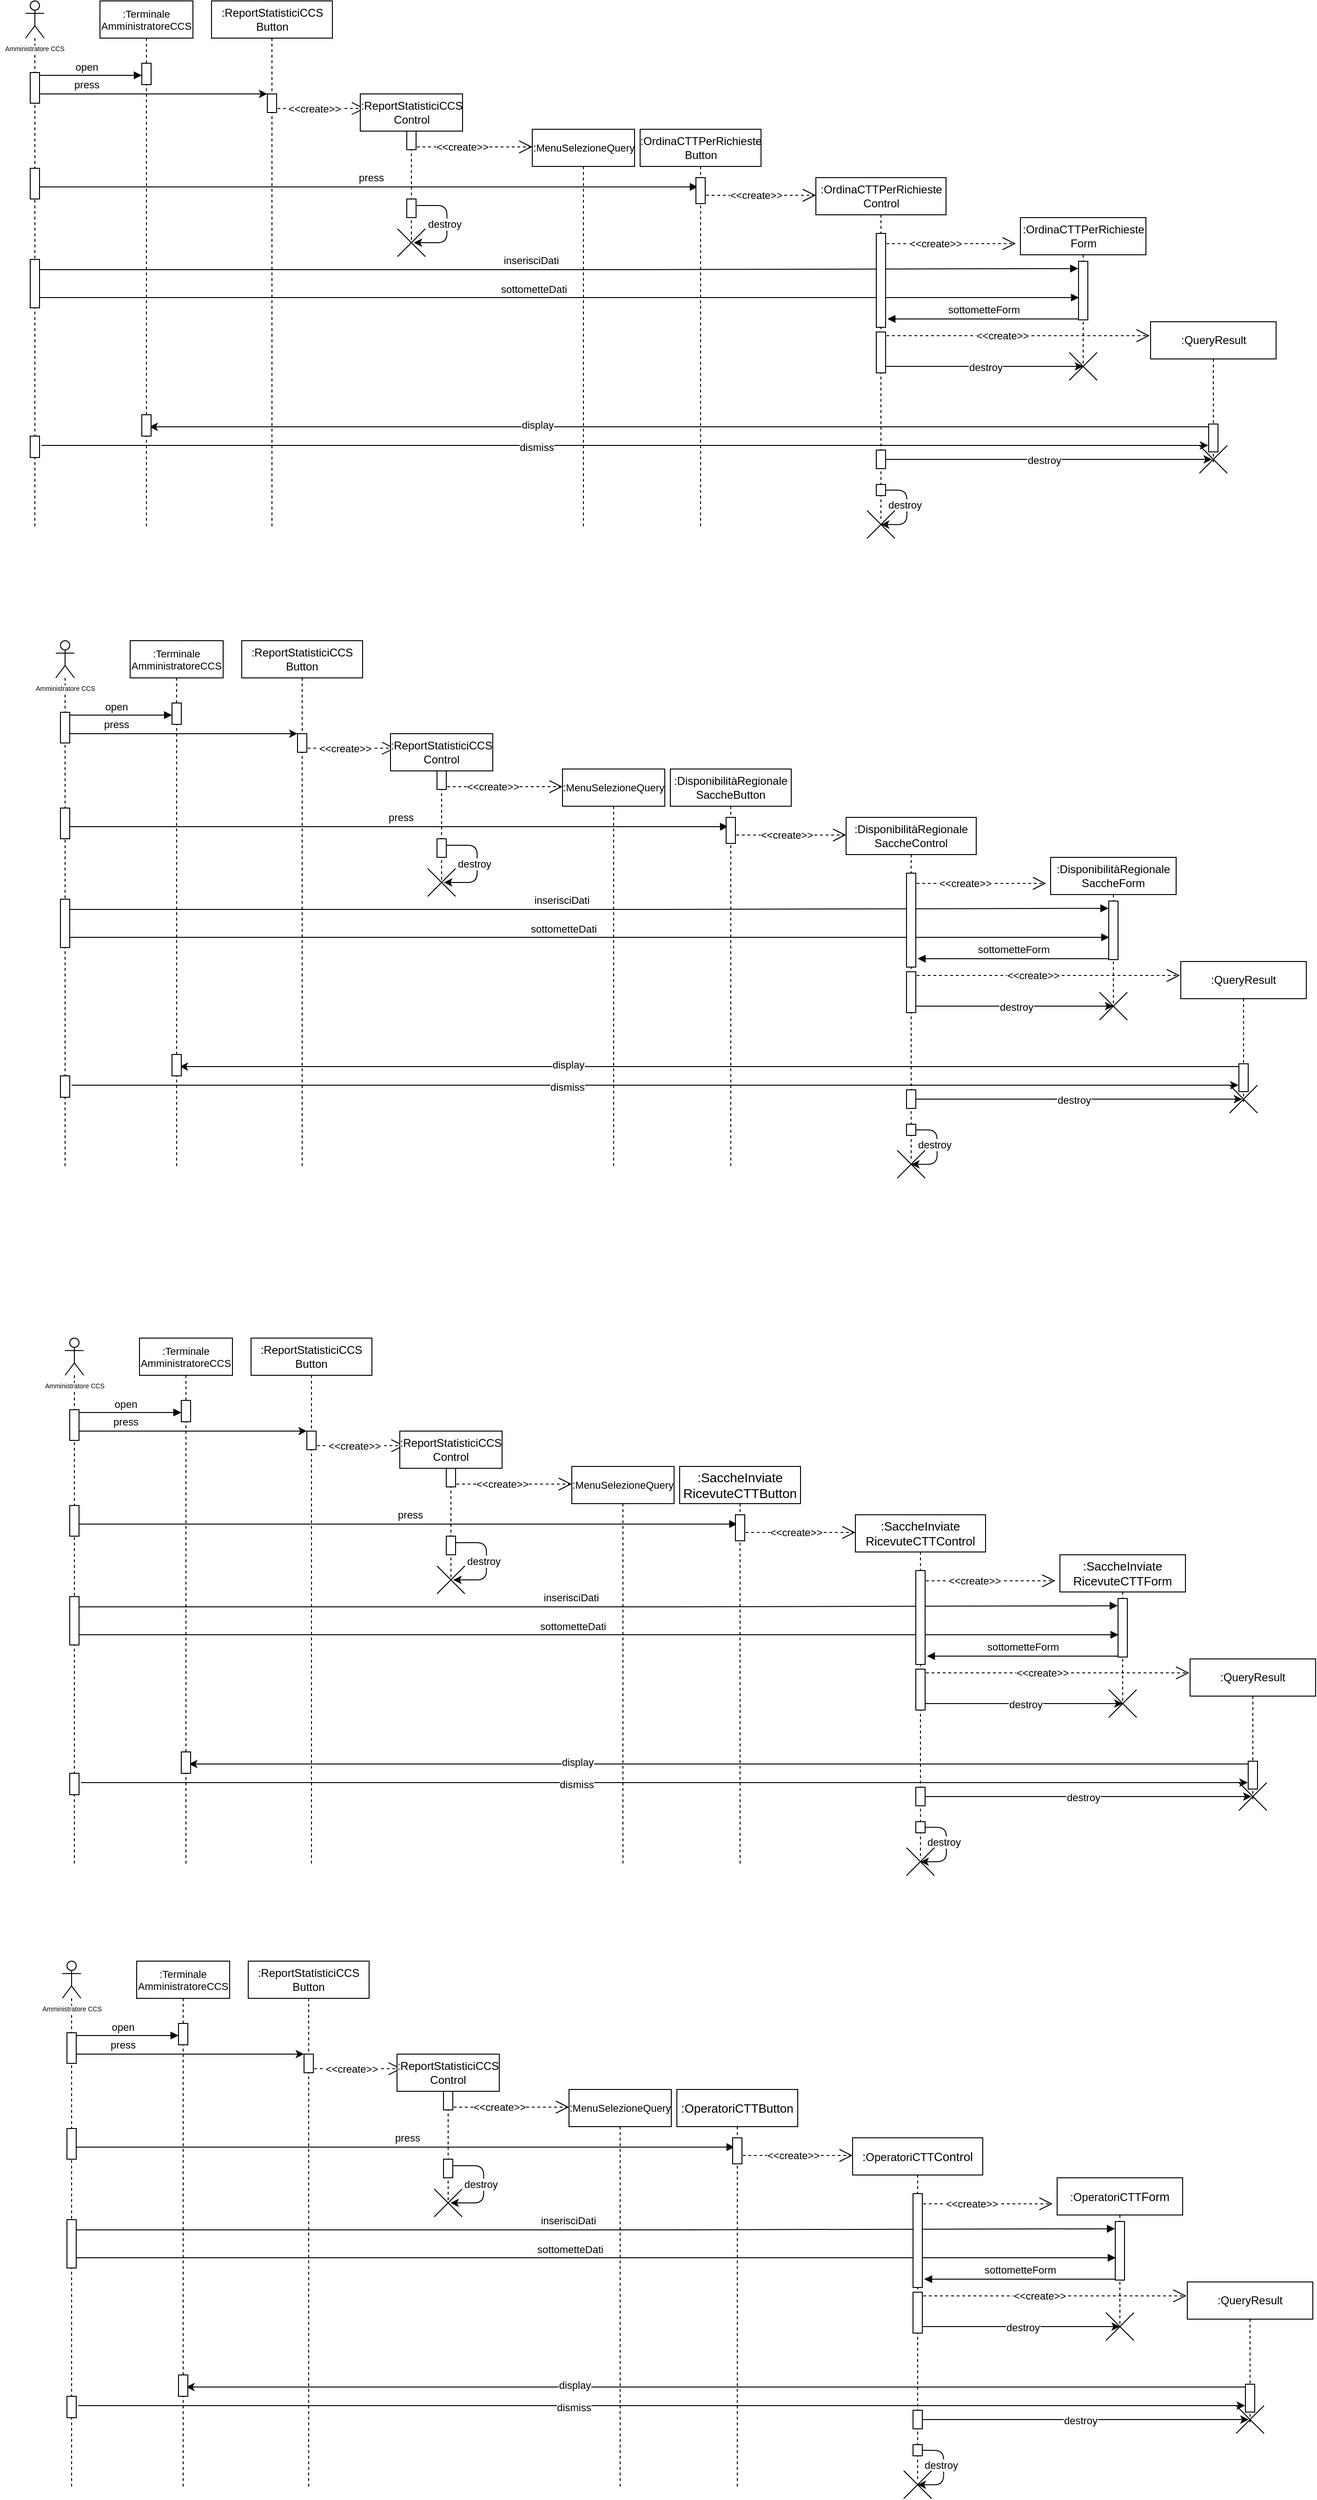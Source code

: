 <mxfile version="14.5.1" type="device"><diagram id="sN0dT5-iZojC00TzGbzT" name="Page-1"><mxGraphModel dx="1551" dy="1209" grid="1" gridSize="10" guides="1" tooltips="1" connect="1" arrows="1" fold="1" page="1" pageScale="1" pageWidth="827" pageHeight="1169" math="0" shadow="0"><root><mxCell id="0"/><mxCell id="1" parent="0"/><mxCell id="nHycJ65EFFl02-5mkINV-1" value="" style="endArrow=classic;html=1;labelBackgroundColor=none;fontSize=11;" parent="1" edge="1"><mxGeometry width="50" height="50" relative="1" as="geometry"><mxPoint x="114.524" y="538" as="sourcePoint"/><mxPoint x="1369.5" y="538" as="targetPoint"/><Array as="points"><mxPoint x="1369.5" y="538"/></Array></mxGeometry></mxCell><mxCell id="nHycJ65EFFl02-5mkINV-2" value="dismiss" style="edgeLabel;html=1;align=center;verticalAlign=middle;resizable=0;points=[];fontSize=11;" parent="nHycJ65EFFl02-5mkINV-1" vertex="1" connectable="0"><mxGeometry x="-0.14" y="-2" relative="1" as="geometry"><mxPoint x="-7.07" y="-0.5" as="offset"/></mxGeometry></mxCell><mxCell id="nHycJ65EFFl02-5mkINV-3" value="" style="endArrow=classic;html=1;exitX=1.013;exitY=0.823;exitDx=0;exitDy=0;exitPerimeter=0;entryX=1.013;entryY=1;entryDx=0;entryDy=0;entryPerimeter=0;" parent="1" edge="1"><mxGeometry width="50" height="50" relative="1" as="geometry"><mxPoint x="1017.5" y="586" as="sourcePoint"/><mxPoint x="1017.5" y="623.17" as="targetPoint"/><Array as="points"><mxPoint x="1045.37" y="586.17"/><mxPoint x="1045.37" y="623.17"/></Array></mxGeometry></mxCell><mxCell id="nHycJ65EFFl02-5mkINV-4" value="destroy" style="edgeLabel;html=1;align=center;verticalAlign=middle;resizable=0;points=[];" parent="nHycJ65EFFl02-5mkINV-3" vertex="1" connectable="0"><mxGeometry x="0.154" y="-3" relative="1" as="geometry"><mxPoint y="-10.16" as="offset"/></mxGeometry></mxCell><mxCell id="nHycJ65EFFl02-5mkINV-5" value="open" style="html=1;verticalAlign=bottom;endArrow=block;" parent="1" edge="1"><mxGeometry x="-0.043" width="80" relative="1" as="geometry"><mxPoint x="107.5" y="140" as="sourcePoint"/><mxPoint x="222.5" y="140" as="targetPoint"/><mxPoint as="offset"/></mxGeometry></mxCell><mxCell id="nHycJ65EFFl02-5mkINV-6" value="&amp;lt;&amp;lt;create&amp;gt;&amp;gt;" style="endArrow=open;endSize=12;dashed=1;html=1;entryX=0.045;entryY=0.098;entryDx=0;entryDy=0;entryPerimeter=0;" parent="1" source="nHycJ65EFFl02-5mkINV-25" target="nHycJ65EFFl02-5mkINV-49" edge="1"><mxGeometry x="-0.105" width="160" relative="1" as="geometry"><mxPoint x="377.5" y="172" as="sourcePoint"/><mxPoint x="452.5" y="170" as="targetPoint"/><Array as="points"/><mxPoint x="1" as="offset"/></mxGeometry></mxCell><mxCell id="nHycJ65EFFl02-5mkINV-7" value="inserisciDati" style="html=1;verticalAlign=bottom;endArrow=block;entryX=-0.036;entryY=0.138;entryDx=0;entryDy=0;entryPerimeter=0;" parent="1" edge="1"><mxGeometry x="-0.051" y="1" width="80" relative="1" as="geometry"><mxPoint x="112.5" y="349" as="sourcePoint"/><mxPoint x="1229.64" y="347.8" as="targetPoint"/><Array as="points"><mxPoint x="448" y="349.02"/><mxPoint x="742.5" y="349"/></Array><mxPoint x="-1" as="offset"/></mxGeometry></mxCell><mxCell id="nHycJ65EFFl02-5mkINV-8" value="" style="endArrow=classic;html=1;labelBackgroundColor=none;fontSize=11;entryX=0.503;entryY=0.909;entryDx=0;entryDy=0;entryPerimeter=0;" parent="1" edge="1"><mxGeometry width="50" height="50" relative="1" as="geometry"><mxPoint x="1373" y="518" as="sourcePoint"/><mxPoint x="230.8" y="518" as="targetPoint"/></mxGeometry></mxCell><mxCell id="nHycJ65EFFl02-5mkINV-9" value="display" style="edgeLabel;html=1;align=center;verticalAlign=middle;resizable=0;points=[];fontSize=11;" parent="nHycJ65EFFl02-5mkINV-8" vertex="1" connectable="0"><mxGeometry x="-0.14" y="-2" relative="1" as="geometry"><mxPoint x="-234" as="offset"/></mxGeometry></mxCell><mxCell id="nHycJ65EFFl02-5mkINV-10" value="" style="endArrow=classic;html=1;labelBackgroundColor=none;fontSize=11;entryX=0.498;entryY=0.501;entryDx=0;entryDy=0;entryPerimeter=0;" parent="1" source="nHycJ65EFFl02-5mkINV-27" target="nHycJ65EFFl02-5mkINV-53" edge="1"><mxGeometry width="50" height="50" relative="1" as="geometry"><mxPoint x="1023.5" y="445" as="sourcePoint"/><mxPoint x="1237.5" y="510.0" as="targetPoint"/></mxGeometry></mxCell><mxCell id="nHycJ65EFFl02-5mkINV-11" value="destroy" style="edgeLabel;html=1;align=center;verticalAlign=middle;resizable=0;points=[];fontSize=11;" parent="nHycJ65EFFl02-5mkINV-10" vertex="1" connectable="0"><mxGeometry x="-0.14" y="-2" relative="1" as="geometry"><mxPoint x="18.93" y="-1.62" as="offset"/></mxGeometry></mxCell><mxCell id="nHycJ65EFFl02-5mkINV-12" value="&amp;lt;&amp;lt;create&amp;gt;&amp;gt;" style="endArrow=open;endSize=12;dashed=1;html=1;" parent="1" source="nHycJ65EFFl02-5mkINV-27" edge="1"><mxGeometry x="-0.105" width="160" relative="1" as="geometry"><mxPoint x="1015" y="434" as="sourcePoint"/><mxPoint x="1306.5" y="420" as="targetPoint"/><Array as="points"/><mxPoint x="1" as="offset"/></mxGeometry></mxCell><mxCell id="nHycJ65EFFl02-5mkINV-13" value="" style="endArrow=classic;html=1;entryX=-0.004;entryY=-0.002;entryDx=0;entryDy=0;entryPerimeter=0;" parent="1" source="nHycJ65EFFl02-5mkINV-20" target="nHycJ65EFFl02-5mkINV-26" edge="1"><mxGeometry width="50" height="50" relative="1" as="geometry"><mxPoint x="107.5" y="180" as="sourcePoint"/><mxPoint x="364.5" y="160" as="targetPoint"/><Array as="points"><mxPoint x="177.5" y="160"/><mxPoint x="297.5" y="160"/></Array></mxGeometry></mxCell><mxCell id="nHycJ65EFFl02-5mkINV-14" value="press" style="edgeLabel;html=1;align=center;verticalAlign=middle;resizable=0;points=[];" parent="nHycJ65EFFl02-5mkINV-13" vertex="1" connectable="0"><mxGeometry x="-0.398" y="-2" relative="1" as="geometry"><mxPoint x="-20" y="-12" as="offset"/></mxGeometry></mxCell><mxCell id="nHycJ65EFFl02-5mkINV-15" value="sottometteDati" style="html=1;verticalAlign=bottom;endArrow=block;" parent="1" edge="1"><mxGeometry x="-0.052" width="80" relative="1" as="geometry"><mxPoint x="112.5" y="379" as="sourcePoint"/><mxPoint x="1230.5" y="379" as="targetPoint"/><Array as="points"><mxPoint x="444" y="379"/></Array><mxPoint x="1" as="offset"/></mxGeometry></mxCell><mxCell id="nHycJ65EFFl02-5mkINV-16" value="press" style="html=1;verticalAlign=bottom;endArrow=block;" parent="1" source="nHycJ65EFFl02-5mkINV-20" edge="1"><mxGeometry x="0.013" y="1" width="80" relative="1" as="geometry"><mxPoint x="105.5" y="270" as="sourcePoint"/><mxPoint x="820.5" y="260" as="targetPoint"/><Array as="points"><mxPoint x="457.5" y="260"/></Array><mxPoint as="offset"/></mxGeometry></mxCell><mxCell id="nHycJ65EFFl02-5mkINV-17" value=":Terminale&#10;AmministratoreCCS" style="shape=umlLifeline;perimeter=lifelinePerimeter;container=1;collapsible=0;recursiveResize=0;rounded=0;shadow=0;strokeWidth=1;fontSize=11;" parent="1" vertex="1"><mxGeometry x="177.5" y="60" width="100" height="568" as="geometry"/></mxCell><mxCell id="nHycJ65EFFl02-5mkINV-18" value="" style="points=[];perimeter=orthogonalPerimeter;rounded=0;shadow=0;strokeWidth=1;" parent="nHycJ65EFFl02-5mkINV-17" vertex="1"><mxGeometry x="45" y="67" width="10" height="23" as="geometry"/></mxCell><mxCell id="nHycJ65EFFl02-5mkINV-19" value="" style="points=[];perimeter=orthogonalPerimeter;rounded=0;shadow=0;strokeWidth=1;" parent="nHycJ65EFFl02-5mkINV-17" vertex="1"><mxGeometry x="45" y="445" width="10" height="23" as="geometry"/></mxCell><mxCell id="nHycJ65EFFl02-5mkINV-20" value="" style="shape=umlLifeline;participant=umlActor;perimeter=lifelinePerimeter;whiteSpace=wrap;html=1;container=1;collapsible=0;recursiveResize=0;verticalAlign=top;spacingTop=36;outlineConnect=0;size=40;" parent="1" vertex="1"><mxGeometry x="97.5" y="60" width="20" height="568" as="geometry"/></mxCell><mxCell id="nHycJ65EFFl02-5mkINV-21" value="" style="points=[];perimeter=orthogonalPerimeter;rounded=0;shadow=0;strokeWidth=1;" parent="nHycJ65EFFl02-5mkINV-20" vertex="1"><mxGeometry x="5" y="77" width="10" height="33" as="geometry"/></mxCell><mxCell id="nHycJ65EFFl02-5mkINV-22" value="" style="points=[];perimeter=orthogonalPerimeter;rounded=0;shadow=0;strokeWidth=1;" parent="nHycJ65EFFl02-5mkINV-20" vertex="1"><mxGeometry x="5" y="180" width="10" height="33" as="geometry"/></mxCell><mxCell id="nHycJ65EFFl02-5mkINV-23" value="" style="points=[];perimeter=orthogonalPerimeter;rounded=0;shadow=0;strokeWidth=1;" parent="nHycJ65EFFl02-5mkINV-20" vertex="1"><mxGeometry x="5" y="278" width="10" height="52" as="geometry"/></mxCell><mxCell id="nHycJ65EFFl02-5mkINV-24" value="" style="points=[];perimeter=orthogonalPerimeter;rounded=0;shadow=0;strokeWidth=1;" parent="nHycJ65EFFl02-5mkINV-20" vertex="1"><mxGeometry x="5" y="468" width="10" height="23" as="geometry"/></mxCell><mxCell id="nHycJ65EFFl02-5mkINV-25" value="&lt;div&gt;:ReportStatisticiCCS&lt;/div&gt;&lt;div&gt;Button&lt;/div&gt;" style="shape=umlLifeline;perimeter=lifelinePerimeter;whiteSpace=wrap;html=1;container=1;collapsible=0;recursiveResize=0;outlineConnect=0;fillColor=#ffffff;" parent="1" vertex="1"><mxGeometry x="297.5" y="60" width="130" height="568" as="geometry"/></mxCell><mxCell id="nHycJ65EFFl02-5mkINV-26" value="" style="points=[];perimeter=orthogonalPerimeter;rounded=0;shadow=0;strokeWidth=1;" parent="nHycJ65EFFl02-5mkINV-25" vertex="1"><mxGeometry x="60" y="100" width="10" height="20" as="geometry"/></mxCell><mxCell id="nHycJ65EFFl02-5mkINV-27" value="&lt;div&gt;:OrdinaCTTPerRichieste&lt;/div&gt;&lt;div&gt;Control&lt;/div&gt;" style="shape=umlLifeline;perimeter=lifelinePerimeter;whiteSpace=wrap;html=1;container=1;collapsible=0;recursiveResize=0;outlineConnect=0;" parent="1" vertex="1"><mxGeometry x="947.5" y="250" width="140" height="368" as="geometry"/></mxCell><mxCell id="nHycJ65EFFl02-5mkINV-28" value="" style="shape=umlDestroy;fillColor=#ffffff;fontSize=8;" parent="nHycJ65EFFl02-5mkINV-27" vertex="1"><mxGeometry x="55" y="358" width="30" height="30" as="geometry"/></mxCell><mxCell id="nHycJ65EFFl02-5mkINV-29" value="" style="points=[];perimeter=orthogonalPerimeter;rounded=0;shadow=0;strokeWidth=1;" parent="nHycJ65EFFl02-5mkINV-27" vertex="1"><mxGeometry x="65" y="60" width="10" height="101" as="geometry"/></mxCell><mxCell id="nHycJ65EFFl02-5mkINV-30" value="" style="points=[];perimeter=orthogonalPerimeter;rounded=0;shadow=0;strokeWidth=1;" parent="nHycJ65EFFl02-5mkINV-27" vertex="1"><mxGeometry x="65" y="166" width="10" height="44" as="geometry"/></mxCell><mxCell id="nHycJ65EFFl02-5mkINV-31" value="" style="points=[];perimeter=orthogonalPerimeter;rounded=0;shadow=0;strokeWidth=1;" parent="nHycJ65EFFl02-5mkINV-27" vertex="1"><mxGeometry x="65" y="330" width="10" height="12" as="geometry"/></mxCell><mxCell id="nHycJ65EFFl02-5mkINV-32" value="" style="points=[];perimeter=orthogonalPerimeter;rounded=0;shadow=0;strokeWidth=1;" parent="nHycJ65EFFl02-5mkINV-27" vertex="1"><mxGeometry x="65" y="293" width="10" height="20" as="geometry"/></mxCell><mxCell id="nHycJ65EFFl02-5mkINV-33" value="&lt;div&gt;:OrdinaCTTPerRichieste&lt;/div&gt;&lt;div&gt;Form&lt;/div&gt;" style="shape=umlLifeline;perimeter=lifelinePerimeter;whiteSpace=wrap;html=1;container=1;collapsible=0;recursiveResize=0;outlineConnect=0;" parent="1" vertex="1"><mxGeometry x="1167.5" y="293" width="135" height="160" as="geometry"/></mxCell><mxCell id="nHycJ65EFFl02-5mkINV-34" value="" style="points=[];perimeter=orthogonalPerimeter;rounded=0;shadow=0;strokeWidth=1;" parent="nHycJ65EFFl02-5mkINV-33" vertex="1"><mxGeometry x="62.5" y="47" width="10" height="63" as="geometry"/></mxCell><mxCell id="nHycJ65EFFl02-5mkINV-35" value=":&lt;font style=&quot;font-size: 11px&quot;&gt;MenuSelezioneQuery&lt;/font&gt;" style="shape=umlLifeline;perimeter=lifelinePerimeter;whiteSpace=wrap;html=1;container=1;collapsible=0;recursiveResize=0;outlineConnect=0;fillColor=#ffffff;" parent="1" vertex="1"><mxGeometry x="642.5" y="198" width="110" height="430" as="geometry"/></mxCell><mxCell id="nHycJ65EFFl02-5mkINV-36" value="&amp;lt;&amp;lt;create&amp;gt;&amp;gt;" style="endArrow=open;endSize=12;dashed=1;html=1;labelBackgroundColor=#ffffff;" parent="1" source="nHycJ65EFFl02-5mkINV-49" edge="1"><mxGeometry x="-0.159" width="160" relative="1" as="geometry"><mxPoint x="527.5" y="217" as="sourcePoint"/><mxPoint x="642.5" y="217" as="targetPoint"/><Array as="points"/><mxPoint as="offset"/></mxGeometry></mxCell><mxCell id="nHycJ65EFFl02-5mkINV-37" value="&amp;lt;&amp;lt;create&amp;gt;&amp;gt;" style="endArrow=open;endSize=12;dashed=1;html=1;" parent="1" source="nHycJ65EFFl02-5mkINV-38" edge="1"><mxGeometry x="-0.039" width="160" relative="1" as="geometry"><mxPoint x="662.5" y="270" as="sourcePoint"/><mxPoint x="947.5" y="269" as="targetPoint"/><Array as="points"/><mxPoint as="offset"/></mxGeometry></mxCell><mxCell id="nHycJ65EFFl02-5mkINV-38" value=":OrdinaCTTPerRichieste&lt;br&gt;Button" style="shape=umlLifeline;perimeter=lifelinePerimeter;whiteSpace=wrap;html=1;container=1;collapsible=0;recursiveResize=0;outlineConnect=0;fillColor=#ffffff;" parent="1" vertex="1"><mxGeometry x="758.5" y="198" width="130" height="430" as="geometry"/></mxCell><mxCell id="nHycJ65EFFl02-5mkINV-39" value="" style="points=[];perimeter=orthogonalPerimeter;rounded=0;shadow=0;strokeWidth=1;" parent="nHycJ65EFFl02-5mkINV-38" vertex="1"><mxGeometry x="60" y="52" width="10" height="28" as="geometry"/></mxCell><mxCell id="nHycJ65EFFl02-5mkINV-40" value="&amp;lt;&amp;lt;create&amp;gt;&amp;gt;" style="endArrow=open;endSize=12;dashed=1;html=1;" parent="1" edge="1"><mxGeometry x="-0.25" width="160" relative="1" as="geometry"><mxPoint x="1023.5" y="321" as="sourcePoint"/><mxPoint x="1162.5" y="321" as="targetPoint"/><Array as="points"/><mxPoint as="offset"/></mxGeometry></mxCell><mxCell id="nHycJ65EFFl02-5mkINV-41" value="&lt;font style=&quot;font-size: 11px&quot;&gt;sottometteForm&lt;/font&gt;" style="html=1;verticalAlign=bottom;endArrow=block;fontSize=8;" parent="1" source="nHycJ65EFFl02-5mkINV-34" edge="1"><mxGeometry x="-0.002" y="-1" width="80" relative="1" as="geometry"><mxPoint x="1228.5" y="402" as="sourcePoint"/><mxPoint x="1024.5" y="402" as="targetPoint"/><Array as="points"/><mxPoint as="offset"/></mxGeometry></mxCell><mxCell id="nHycJ65EFFl02-5mkINV-42" value=":QueryResult" style="shape=umlLifeline;perimeter=lifelinePerimeter;whiteSpace=wrap;html=1;container=1;collapsible=0;recursiveResize=0;outlineConnect=0;" parent="1" vertex="1"><mxGeometry x="1307.5" y="405" width="135" height="153" as="geometry"/></mxCell><mxCell id="nHycJ65EFFl02-5mkINV-43" style="edgeStyle=orthogonalEdgeStyle;rounded=0;orthogonalLoop=1;jettySize=auto;html=1;" parent="nHycJ65EFFl02-5mkINV-42" source="nHycJ65EFFl02-5mkINV-44" target="nHycJ65EFFl02-5mkINV-42" edge="1"><mxGeometry relative="1" as="geometry"><Array as="points"><mxPoint x="68" y="41"/><mxPoint x="68" y="41"/></Array></mxGeometry></mxCell><mxCell id="nHycJ65EFFl02-5mkINV-44" value="" style="html=1;points=[];perimeter=orthogonalPerimeter;rounded=0;labelBackgroundColor=#ffffff;fillColor=#ffffff;gradientColor=none;fontSize=11;" parent="nHycJ65EFFl02-5mkINV-42" vertex="1"><mxGeometry x="62.5" y="110" width="10" height="30" as="geometry"/></mxCell><mxCell id="nHycJ65EFFl02-5mkINV-45" value="" style="shape=umlDestroy;fillColor=#ffffff;fontSize=8;" parent="nHycJ65EFFl02-5mkINV-42" vertex="1"><mxGeometry x="52.5" y="133" width="30" height="30" as="geometry"/></mxCell><mxCell id="nHycJ65EFFl02-5mkINV-46" value="" style="endArrow=classic;html=1;" parent="1" edge="1"><mxGeometry width="50" height="50" relative="1" as="geometry"><mxPoint x="512.5" y="280" as="sourcePoint"/><mxPoint x="515.013" y="320" as="targetPoint"/><Array as="points"><mxPoint x="550.69" y="280"/><mxPoint x="550.69" y="320"/></Array></mxGeometry></mxCell><mxCell id="nHycJ65EFFl02-5mkINV-47" value="destroy" style="edgeLabel;html=1;align=center;verticalAlign=middle;resizable=0;points=[];" parent="nHycJ65EFFl02-5mkINV-46" vertex="1" connectable="0"><mxGeometry x="0.154" y="-3" relative="1" as="geometry"><mxPoint y="-7.33" as="offset"/></mxGeometry></mxCell><mxCell id="nHycJ65EFFl02-5mkINV-48" value="&lt;font style=&quot;background-color: rgb(255 , 255 , 255) ; font-size: 7px&quot;&gt;Amministratore CCS&lt;/font&gt;" style="text;html=1;strokeColor=none;fillColor=none;align=center;verticalAlign=middle;whiteSpace=wrap;rounded=0;" parent="1" vertex="1"><mxGeometry x="70" y="100" width="75" height="20" as="geometry"/></mxCell><mxCell id="nHycJ65EFFl02-5mkINV-49" value=":ReportStatisticiCCS&lt;br&gt;Control" style="shape=umlLifeline;perimeter=lifelinePerimeter;whiteSpace=wrap;html=1;container=1;collapsible=0;recursiveResize=0;outlineConnect=0;fillColor=#ffffff;" parent="1" vertex="1"><mxGeometry x="457.5" y="160" width="110" height="160" as="geometry"/></mxCell><mxCell id="nHycJ65EFFl02-5mkINV-50" value="" style="points=[];perimeter=orthogonalPerimeter;rounded=0;shadow=0;strokeWidth=1;" parent="nHycJ65EFFl02-5mkINV-49" vertex="1"><mxGeometry x="50" y="40" width="10" height="20" as="geometry"/></mxCell><mxCell id="nHycJ65EFFl02-5mkINV-51" value="" style="shape=umlDestroy;fillColor=#ffffff;fontSize=8;" parent="nHycJ65EFFl02-5mkINV-49" vertex="1"><mxGeometry x="40" y="145" width="30" height="30" as="geometry"/></mxCell><mxCell id="nHycJ65EFFl02-5mkINV-52" value="" style="points=[];perimeter=orthogonalPerimeter;rounded=0;shadow=0;strokeWidth=1;" parent="nHycJ65EFFl02-5mkINV-49" vertex="1"><mxGeometry x="50" y="113" width="10" height="20" as="geometry"/></mxCell><mxCell id="nHycJ65EFFl02-5mkINV-53" value="" style="shape=umlDestroy;fillColor=#ffffff;fontSize=8;" parent="1" vertex="1"><mxGeometry x="1220" y="438" width="30" height="30" as="geometry"/></mxCell><mxCell id="nHycJ65EFFl02-5mkINV-54" value="" style="endArrow=classic;html=1;labelBackgroundColor=none;fontSize=11;" parent="1" edge="1"><mxGeometry width="50" height="50" relative="1" as="geometry"><mxPoint x="1022.5" y="553" as="sourcePoint"/><mxPoint x="1373.5" y="553" as="targetPoint"/></mxGeometry></mxCell><mxCell id="nHycJ65EFFl02-5mkINV-55" value="destroy" style="edgeLabel;html=1;align=center;verticalAlign=middle;resizable=0;points=[];fontSize=11;" parent="nHycJ65EFFl02-5mkINV-54" vertex="1" connectable="0"><mxGeometry x="-0.14" y="-2" relative="1" as="geometry"><mxPoint x="18.93" y="-1.62" as="offset"/></mxGeometry></mxCell><mxCell id="nHycJ65EFFl02-5mkINV-56" value="" style="endArrow=classic;html=1;labelBackgroundColor=none;fontSize=11;" parent="1" edge="1"><mxGeometry width="50" height="50" relative="1" as="geometry"><mxPoint x="147.024" y="1226" as="sourcePoint"/><mxPoint x="1402.0" y="1226" as="targetPoint"/><Array as="points"><mxPoint x="1402" y="1226"/></Array></mxGeometry></mxCell><mxCell id="nHycJ65EFFl02-5mkINV-57" value="dismiss" style="edgeLabel;html=1;align=center;verticalAlign=middle;resizable=0;points=[];fontSize=11;" parent="nHycJ65EFFl02-5mkINV-56" vertex="1" connectable="0"><mxGeometry x="-0.14" y="-2" relative="1" as="geometry"><mxPoint x="-7.07" y="-0.5" as="offset"/></mxGeometry></mxCell><mxCell id="nHycJ65EFFl02-5mkINV-58" value="" style="endArrow=classic;html=1;exitX=1.013;exitY=0.823;exitDx=0;exitDy=0;exitPerimeter=0;entryX=1.013;entryY=1;entryDx=0;entryDy=0;entryPerimeter=0;" parent="1" edge="1"><mxGeometry width="50" height="50" relative="1" as="geometry"><mxPoint x="1050" y="1274" as="sourcePoint"/><mxPoint x="1050" y="1311.17" as="targetPoint"/><Array as="points"><mxPoint x="1077.87" y="1274.17"/><mxPoint x="1077.87" y="1311.17"/></Array></mxGeometry></mxCell><mxCell id="nHycJ65EFFl02-5mkINV-59" value="destroy" style="edgeLabel;html=1;align=center;verticalAlign=middle;resizable=0;points=[];" parent="nHycJ65EFFl02-5mkINV-58" vertex="1" connectable="0"><mxGeometry x="0.154" y="-3" relative="1" as="geometry"><mxPoint y="-10.16" as="offset"/></mxGeometry></mxCell><mxCell id="nHycJ65EFFl02-5mkINV-60" value="open" style="html=1;verticalAlign=bottom;endArrow=block;" parent="1" edge="1"><mxGeometry x="-0.043" width="80" relative="1" as="geometry"><mxPoint x="140" y="828" as="sourcePoint"/><mxPoint x="255" y="828" as="targetPoint"/><mxPoint as="offset"/></mxGeometry></mxCell><mxCell id="nHycJ65EFFl02-5mkINV-61" value="&amp;lt;&amp;lt;create&amp;gt;&amp;gt;" style="endArrow=open;endSize=12;dashed=1;html=1;entryX=0.045;entryY=0.098;entryDx=0;entryDy=0;entryPerimeter=0;" parent="1" source="nHycJ65EFFl02-5mkINV-80" target="nHycJ65EFFl02-5mkINV-104" edge="1"><mxGeometry x="-0.105" width="160" relative="1" as="geometry"><mxPoint x="410" y="860" as="sourcePoint"/><mxPoint x="485" y="858" as="targetPoint"/><Array as="points"/><mxPoint x="1" as="offset"/></mxGeometry></mxCell><mxCell id="nHycJ65EFFl02-5mkINV-62" value="inserisciDati" style="html=1;verticalAlign=bottom;endArrow=block;entryX=-0.036;entryY=0.138;entryDx=0;entryDy=0;entryPerimeter=0;" parent="1" edge="1"><mxGeometry x="-0.051" y="1" width="80" relative="1" as="geometry"><mxPoint x="145" y="1037.0" as="sourcePoint"/><mxPoint x="1262.14" y="1035.8" as="targetPoint"/><Array as="points"><mxPoint x="480.5" y="1037.02"/><mxPoint x="775" y="1037"/></Array><mxPoint x="-1" as="offset"/></mxGeometry></mxCell><mxCell id="nHycJ65EFFl02-5mkINV-63" value="" style="endArrow=classic;html=1;labelBackgroundColor=none;fontSize=11;entryX=0.503;entryY=0.909;entryDx=0;entryDy=0;entryPerimeter=0;" parent="1" edge="1"><mxGeometry width="50" height="50" relative="1" as="geometry"><mxPoint x="1405.5" y="1206" as="sourcePoint"/><mxPoint x="263.3" y="1206" as="targetPoint"/></mxGeometry></mxCell><mxCell id="nHycJ65EFFl02-5mkINV-64" value="display" style="edgeLabel;html=1;align=center;verticalAlign=middle;resizable=0;points=[];fontSize=11;" parent="nHycJ65EFFl02-5mkINV-63" vertex="1" connectable="0"><mxGeometry x="-0.14" y="-2" relative="1" as="geometry"><mxPoint x="-234" as="offset"/></mxGeometry></mxCell><mxCell id="nHycJ65EFFl02-5mkINV-65" value="" style="endArrow=classic;html=1;labelBackgroundColor=none;fontSize=11;entryX=0.498;entryY=0.501;entryDx=0;entryDy=0;entryPerimeter=0;" parent="1" source="nHycJ65EFFl02-5mkINV-82" target="nHycJ65EFFl02-5mkINV-108" edge="1"><mxGeometry width="50" height="50" relative="1" as="geometry"><mxPoint x="1056" y="1133" as="sourcePoint"/><mxPoint x="1270" y="1198" as="targetPoint"/></mxGeometry></mxCell><mxCell id="nHycJ65EFFl02-5mkINV-66" value="destroy" style="edgeLabel;html=1;align=center;verticalAlign=middle;resizable=0;points=[];fontSize=11;" parent="nHycJ65EFFl02-5mkINV-65" vertex="1" connectable="0"><mxGeometry x="-0.14" y="-2" relative="1" as="geometry"><mxPoint x="18.93" y="-1.62" as="offset"/></mxGeometry></mxCell><mxCell id="nHycJ65EFFl02-5mkINV-67" value="&amp;lt;&amp;lt;create&amp;gt;&amp;gt;" style="endArrow=open;endSize=12;dashed=1;html=1;" parent="1" source="nHycJ65EFFl02-5mkINV-82" edge="1"><mxGeometry x="-0.105" width="160" relative="1" as="geometry"><mxPoint x="1047.5" y="1122" as="sourcePoint"/><mxPoint x="1339" y="1108" as="targetPoint"/><Array as="points"/><mxPoint x="1" as="offset"/></mxGeometry></mxCell><mxCell id="nHycJ65EFFl02-5mkINV-68" value="" style="endArrow=classic;html=1;entryX=-0.004;entryY=-0.002;entryDx=0;entryDy=0;entryPerimeter=0;" parent="1" source="nHycJ65EFFl02-5mkINV-75" target="nHycJ65EFFl02-5mkINV-81" edge="1"><mxGeometry width="50" height="50" relative="1" as="geometry"><mxPoint x="140" y="868" as="sourcePoint"/><mxPoint x="397" y="848" as="targetPoint"/><Array as="points"><mxPoint x="210" y="848"/><mxPoint x="330" y="848"/></Array></mxGeometry></mxCell><mxCell id="nHycJ65EFFl02-5mkINV-69" value="press" style="edgeLabel;html=1;align=center;verticalAlign=middle;resizable=0;points=[];" parent="nHycJ65EFFl02-5mkINV-68" vertex="1" connectable="0"><mxGeometry x="-0.398" y="-2" relative="1" as="geometry"><mxPoint x="-20" y="-12" as="offset"/></mxGeometry></mxCell><mxCell id="nHycJ65EFFl02-5mkINV-70" value="sottometteDati" style="html=1;verticalAlign=bottom;endArrow=block;" parent="1" edge="1"><mxGeometry x="-0.052" width="80" relative="1" as="geometry"><mxPoint x="145" y="1067.0" as="sourcePoint"/><mxPoint x="1263" y="1067.0" as="targetPoint"/><Array as="points"><mxPoint x="476.5" y="1067"/></Array><mxPoint x="1" as="offset"/></mxGeometry></mxCell><mxCell id="nHycJ65EFFl02-5mkINV-71" value="press" style="html=1;verticalAlign=bottom;endArrow=block;" parent="1" source="nHycJ65EFFl02-5mkINV-75" edge="1"><mxGeometry x="0.013" y="1" width="80" relative="1" as="geometry"><mxPoint x="138" y="958" as="sourcePoint"/><mxPoint x="853" y="948" as="targetPoint"/><Array as="points"><mxPoint x="490" y="948"/></Array><mxPoint as="offset"/></mxGeometry></mxCell><mxCell id="nHycJ65EFFl02-5mkINV-72" value=":Terminale&#10;AmministratoreCCS" style="shape=umlLifeline;perimeter=lifelinePerimeter;container=1;collapsible=0;recursiveResize=0;rounded=0;shadow=0;strokeWidth=1;fontSize=11;" parent="1" vertex="1"><mxGeometry x="210" y="748" width="100" height="568" as="geometry"/></mxCell><mxCell id="nHycJ65EFFl02-5mkINV-73" value="" style="points=[];perimeter=orthogonalPerimeter;rounded=0;shadow=0;strokeWidth=1;" parent="nHycJ65EFFl02-5mkINV-72" vertex="1"><mxGeometry x="45" y="67" width="10" height="23" as="geometry"/></mxCell><mxCell id="nHycJ65EFFl02-5mkINV-74" value="" style="points=[];perimeter=orthogonalPerimeter;rounded=0;shadow=0;strokeWidth=1;" parent="nHycJ65EFFl02-5mkINV-72" vertex="1"><mxGeometry x="45" y="445" width="10" height="23" as="geometry"/></mxCell><mxCell id="nHycJ65EFFl02-5mkINV-75" value="" style="shape=umlLifeline;participant=umlActor;perimeter=lifelinePerimeter;whiteSpace=wrap;html=1;container=1;collapsible=0;recursiveResize=0;verticalAlign=top;spacingTop=36;outlineConnect=0;size=40;" parent="1" vertex="1"><mxGeometry x="130" y="748" width="20" height="568" as="geometry"/></mxCell><mxCell id="nHycJ65EFFl02-5mkINV-76" value="" style="points=[];perimeter=orthogonalPerimeter;rounded=0;shadow=0;strokeWidth=1;" parent="nHycJ65EFFl02-5mkINV-75" vertex="1"><mxGeometry x="5" y="77" width="10" height="33" as="geometry"/></mxCell><mxCell id="nHycJ65EFFl02-5mkINV-77" value="" style="points=[];perimeter=orthogonalPerimeter;rounded=0;shadow=0;strokeWidth=1;" parent="nHycJ65EFFl02-5mkINV-75" vertex="1"><mxGeometry x="5" y="180" width="10" height="33" as="geometry"/></mxCell><mxCell id="nHycJ65EFFl02-5mkINV-78" value="" style="points=[];perimeter=orthogonalPerimeter;rounded=0;shadow=0;strokeWidth=1;" parent="nHycJ65EFFl02-5mkINV-75" vertex="1"><mxGeometry x="5" y="278" width="10" height="52" as="geometry"/></mxCell><mxCell id="nHycJ65EFFl02-5mkINV-79" value="" style="points=[];perimeter=orthogonalPerimeter;rounded=0;shadow=0;strokeWidth=1;" parent="nHycJ65EFFl02-5mkINV-75" vertex="1"><mxGeometry x="5" y="468" width="10" height="23" as="geometry"/></mxCell><mxCell id="nHycJ65EFFl02-5mkINV-80" value="&lt;div&gt;:ReportStatisticiCCS&lt;/div&gt;&lt;div&gt;Button&lt;/div&gt;" style="shape=umlLifeline;perimeter=lifelinePerimeter;whiteSpace=wrap;html=1;container=1;collapsible=0;recursiveResize=0;outlineConnect=0;fillColor=#ffffff;" parent="1" vertex="1"><mxGeometry x="330" y="748" width="130" height="568" as="geometry"/></mxCell><mxCell id="nHycJ65EFFl02-5mkINV-81" value="" style="points=[];perimeter=orthogonalPerimeter;rounded=0;shadow=0;strokeWidth=1;" parent="nHycJ65EFFl02-5mkINV-80" vertex="1"><mxGeometry x="60" y="100" width="10" height="20" as="geometry"/></mxCell><mxCell id="nHycJ65EFFl02-5mkINV-82" value="&lt;div&gt;&lt;font style=&quot;font-size: 12px&quot;&gt;:DisponibilitàRegionale&lt;/font&gt;&lt;/div&gt;&lt;div&gt;&lt;font style=&quot;font-size: 12px&quot;&gt;SaccheControl&lt;/font&gt;&lt;/div&gt;" style="shape=umlLifeline;perimeter=lifelinePerimeter;whiteSpace=wrap;html=1;container=1;collapsible=0;recursiveResize=0;outlineConnect=0;" parent="1" vertex="1"><mxGeometry x="980" y="938" width="140" height="368" as="geometry"/></mxCell><mxCell id="nHycJ65EFFl02-5mkINV-83" value="" style="shape=umlDestroy;fillColor=#ffffff;fontSize=8;" parent="nHycJ65EFFl02-5mkINV-82" vertex="1"><mxGeometry x="55" y="358" width="30" height="30" as="geometry"/></mxCell><mxCell id="nHycJ65EFFl02-5mkINV-84" value="" style="points=[];perimeter=orthogonalPerimeter;rounded=0;shadow=0;strokeWidth=1;" parent="nHycJ65EFFl02-5mkINV-82" vertex="1"><mxGeometry x="65" y="60" width="10" height="101" as="geometry"/></mxCell><mxCell id="nHycJ65EFFl02-5mkINV-85" value="" style="points=[];perimeter=orthogonalPerimeter;rounded=0;shadow=0;strokeWidth=1;" parent="nHycJ65EFFl02-5mkINV-82" vertex="1"><mxGeometry x="65" y="166" width="10" height="44" as="geometry"/></mxCell><mxCell id="nHycJ65EFFl02-5mkINV-86" value="" style="points=[];perimeter=orthogonalPerimeter;rounded=0;shadow=0;strokeWidth=1;" parent="nHycJ65EFFl02-5mkINV-82" vertex="1"><mxGeometry x="65" y="330" width="10" height="12" as="geometry"/></mxCell><mxCell id="nHycJ65EFFl02-5mkINV-87" value="" style="points=[];perimeter=orthogonalPerimeter;rounded=0;shadow=0;strokeWidth=1;" parent="nHycJ65EFFl02-5mkINV-82" vertex="1"><mxGeometry x="65" y="293" width="10" height="20" as="geometry"/></mxCell><mxCell id="nHycJ65EFFl02-5mkINV-88" value="&lt;div&gt;&lt;font style=&quot;font-size: 12px&quot;&gt;:DisponibilitàRegionale&lt;/font&gt;&lt;/div&gt;&lt;div&gt;&lt;font style=&quot;font-size: 12px&quot;&gt;Sacche&lt;span&gt;&lt;font style=&quot;font-size: 12px&quot;&gt;Form&lt;/font&gt;&lt;/span&gt;&lt;/font&gt;&lt;/div&gt;" style="shape=umlLifeline;perimeter=lifelinePerimeter;whiteSpace=wrap;html=1;container=1;collapsible=0;recursiveResize=0;outlineConnect=0;" parent="1" vertex="1"><mxGeometry x="1200" y="981" width="135" height="160" as="geometry"/></mxCell><mxCell id="nHycJ65EFFl02-5mkINV-89" value="" style="points=[];perimeter=orthogonalPerimeter;rounded=0;shadow=0;strokeWidth=1;" parent="nHycJ65EFFl02-5mkINV-88" vertex="1"><mxGeometry x="62.5" y="47" width="10" height="63" as="geometry"/></mxCell><mxCell id="nHycJ65EFFl02-5mkINV-90" value=":&lt;font style=&quot;font-size: 11px&quot;&gt;MenuSelezioneQuery&lt;/font&gt;" style="shape=umlLifeline;perimeter=lifelinePerimeter;whiteSpace=wrap;html=1;container=1;collapsible=0;recursiveResize=0;outlineConnect=0;fillColor=#ffffff;" parent="1" vertex="1"><mxGeometry x="675" y="886" width="110" height="430" as="geometry"/></mxCell><mxCell id="nHycJ65EFFl02-5mkINV-91" value="&amp;lt;&amp;lt;create&amp;gt;&amp;gt;" style="endArrow=open;endSize=12;dashed=1;html=1;labelBackgroundColor=#ffffff;" parent="1" source="nHycJ65EFFl02-5mkINV-104" edge="1"><mxGeometry x="-0.159" width="160" relative="1" as="geometry"><mxPoint x="560" y="905" as="sourcePoint"/><mxPoint x="675" y="905" as="targetPoint"/><Array as="points"/><mxPoint as="offset"/></mxGeometry></mxCell><mxCell id="nHycJ65EFFl02-5mkINV-92" value="&amp;lt;&amp;lt;create&amp;gt;&amp;gt;" style="endArrow=open;endSize=12;dashed=1;html=1;" parent="1" source="nHycJ65EFFl02-5mkINV-93" edge="1"><mxGeometry x="-0.039" width="160" relative="1" as="geometry"><mxPoint x="695" y="958" as="sourcePoint"/><mxPoint x="980" y="957.0" as="targetPoint"/><Array as="points"/><mxPoint as="offset"/></mxGeometry></mxCell><mxCell id="nHycJ65EFFl02-5mkINV-93" value=":&lt;span&gt;DisponibilitàRegionale&lt;br&gt;&lt;/span&gt;&lt;span&gt;Sacche&lt;/span&gt;Button" style="shape=umlLifeline;perimeter=lifelinePerimeter;whiteSpace=wrap;html=1;container=1;collapsible=0;recursiveResize=0;outlineConnect=0;fillColor=#ffffff;" parent="1" vertex="1"><mxGeometry x="791" y="886" width="130" height="430" as="geometry"/></mxCell><mxCell id="nHycJ65EFFl02-5mkINV-94" value="" style="points=[];perimeter=orthogonalPerimeter;rounded=0;shadow=0;strokeWidth=1;" parent="nHycJ65EFFl02-5mkINV-93" vertex="1"><mxGeometry x="60" y="52" width="10" height="28" as="geometry"/></mxCell><mxCell id="nHycJ65EFFl02-5mkINV-95" value="&amp;lt;&amp;lt;create&amp;gt;&amp;gt;" style="endArrow=open;endSize=12;dashed=1;html=1;" parent="1" edge="1"><mxGeometry x="-0.25" width="160" relative="1" as="geometry"><mxPoint x="1056" y="1009" as="sourcePoint"/><mxPoint x="1195" y="1009" as="targetPoint"/><Array as="points"/><mxPoint as="offset"/></mxGeometry></mxCell><mxCell id="nHycJ65EFFl02-5mkINV-96" value="&lt;font style=&quot;font-size: 11px&quot;&gt;sottometteForm&lt;/font&gt;" style="html=1;verticalAlign=bottom;endArrow=block;fontSize=8;" parent="1" source="nHycJ65EFFl02-5mkINV-89" edge="1"><mxGeometry x="-0.002" y="-1" width="80" relative="1" as="geometry"><mxPoint x="1261" y="1090" as="sourcePoint"/><mxPoint x="1057.0" y="1090.0" as="targetPoint"/><Array as="points"/><mxPoint as="offset"/></mxGeometry></mxCell><mxCell id="nHycJ65EFFl02-5mkINV-97" value=":QueryResult" style="shape=umlLifeline;perimeter=lifelinePerimeter;whiteSpace=wrap;html=1;container=1;collapsible=0;recursiveResize=0;outlineConnect=0;" parent="1" vertex="1"><mxGeometry x="1340" y="1093" width="135" height="153" as="geometry"/></mxCell><mxCell id="nHycJ65EFFl02-5mkINV-98" style="edgeStyle=orthogonalEdgeStyle;rounded=0;orthogonalLoop=1;jettySize=auto;html=1;" parent="nHycJ65EFFl02-5mkINV-97" source="nHycJ65EFFl02-5mkINV-99" target="nHycJ65EFFl02-5mkINV-97" edge="1"><mxGeometry relative="1" as="geometry"><Array as="points"><mxPoint x="68" y="41"/><mxPoint x="68" y="41"/></Array></mxGeometry></mxCell><mxCell id="nHycJ65EFFl02-5mkINV-99" value="" style="html=1;points=[];perimeter=orthogonalPerimeter;rounded=0;labelBackgroundColor=#ffffff;fillColor=#ffffff;gradientColor=none;fontSize=11;" parent="nHycJ65EFFl02-5mkINV-97" vertex="1"><mxGeometry x="62.5" y="110" width="10" height="30" as="geometry"/></mxCell><mxCell id="nHycJ65EFFl02-5mkINV-100" value="" style="shape=umlDestroy;fillColor=#ffffff;fontSize=8;" parent="nHycJ65EFFl02-5mkINV-97" vertex="1"><mxGeometry x="52.5" y="133" width="30" height="30" as="geometry"/></mxCell><mxCell id="nHycJ65EFFl02-5mkINV-101" value="" style="endArrow=classic;html=1;" parent="1" edge="1"><mxGeometry width="50" height="50" relative="1" as="geometry"><mxPoint x="545" y="968" as="sourcePoint"/><mxPoint x="547.513" y="1008" as="targetPoint"/><Array as="points"><mxPoint x="583.19" y="968"/><mxPoint x="583.19" y="1008"/></Array></mxGeometry></mxCell><mxCell id="nHycJ65EFFl02-5mkINV-102" value="destroy" style="edgeLabel;html=1;align=center;verticalAlign=middle;resizable=0;points=[];" parent="nHycJ65EFFl02-5mkINV-101" vertex="1" connectable="0"><mxGeometry x="0.154" y="-3" relative="1" as="geometry"><mxPoint y="-7.33" as="offset"/></mxGeometry></mxCell><mxCell id="nHycJ65EFFl02-5mkINV-103" value="&lt;font style=&quot;background-color: rgb(255 , 255 , 255) ; font-size: 7px&quot;&gt;Amministratore CCS&lt;/font&gt;" style="text;html=1;strokeColor=none;fillColor=none;align=center;verticalAlign=middle;whiteSpace=wrap;rounded=0;" parent="1" vertex="1"><mxGeometry x="102.5" y="788" width="75" height="20" as="geometry"/></mxCell><mxCell id="nHycJ65EFFl02-5mkINV-104" value=":ReportStatisticiCCS&lt;br&gt;Control" style="shape=umlLifeline;perimeter=lifelinePerimeter;whiteSpace=wrap;html=1;container=1;collapsible=0;recursiveResize=0;outlineConnect=0;fillColor=#ffffff;" parent="1" vertex="1"><mxGeometry x="490" y="848" width="110" height="160" as="geometry"/></mxCell><mxCell id="nHycJ65EFFl02-5mkINV-105" value="" style="points=[];perimeter=orthogonalPerimeter;rounded=0;shadow=0;strokeWidth=1;" parent="nHycJ65EFFl02-5mkINV-104" vertex="1"><mxGeometry x="50" y="40" width="10" height="20" as="geometry"/></mxCell><mxCell id="nHycJ65EFFl02-5mkINV-106" value="" style="shape=umlDestroy;fillColor=#ffffff;fontSize=8;" parent="nHycJ65EFFl02-5mkINV-104" vertex="1"><mxGeometry x="40" y="145" width="30" height="30" as="geometry"/></mxCell><mxCell id="nHycJ65EFFl02-5mkINV-107" value="" style="points=[];perimeter=orthogonalPerimeter;rounded=0;shadow=0;strokeWidth=1;" parent="nHycJ65EFFl02-5mkINV-104" vertex="1"><mxGeometry x="50" y="113" width="10" height="20" as="geometry"/></mxCell><mxCell id="nHycJ65EFFl02-5mkINV-108" value="" style="shape=umlDestroy;fillColor=#ffffff;fontSize=8;" parent="1" vertex="1"><mxGeometry x="1252.5" y="1126" width="30" height="30" as="geometry"/></mxCell><mxCell id="nHycJ65EFFl02-5mkINV-109" value="" style="endArrow=classic;html=1;labelBackgroundColor=none;fontSize=11;" parent="1" edge="1"><mxGeometry width="50" height="50" relative="1" as="geometry"><mxPoint x="1055" y="1241" as="sourcePoint"/><mxPoint x="1406" y="1241" as="targetPoint"/></mxGeometry></mxCell><mxCell id="nHycJ65EFFl02-5mkINV-110" value="destroy" style="edgeLabel;html=1;align=center;verticalAlign=middle;resizable=0;points=[];fontSize=11;" parent="nHycJ65EFFl02-5mkINV-109" vertex="1" connectable="0"><mxGeometry x="-0.14" y="-2" relative="1" as="geometry"><mxPoint x="18.93" y="-1.62" as="offset"/></mxGeometry></mxCell><mxCell id="nHycJ65EFFl02-5mkINV-111" value="" style="endArrow=classic;html=1;labelBackgroundColor=none;fontSize=11;" parent="1" edge="1"><mxGeometry width="50" height="50" relative="1" as="geometry"><mxPoint x="157.024" y="1976" as="sourcePoint"/><mxPoint x="1412.0" y="1976" as="targetPoint"/><Array as="points"><mxPoint x="1412" y="1976"/></Array></mxGeometry></mxCell><mxCell id="nHycJ65EFFl02-5mkINV-112" value="dismiss" style="edgeLabel;html=1;align=center;verticalAlign=middle;resizable=0;points=[];fontSize=11;" parent="nHycJ65EFFl02-5mkINV-111" vertex="1" connectable="0"><mxGeometry x="-0.14" y="-2" relative="1" as="geometry"><mxPoint x="-7.07" y="-0.5" as="offset"/></mxGeometry></mxCell><mxCell id="nHycJ65EFFl02-5mkINV-113" value="" style="endArrow=classic;html=1;exitX=1.013;exitY=0.823;exitDx=0;exitDy=0;exitPerimeter=0;entryX=1.013;entryY=1;entryDx=0;entryDy=0;entryPerimeter=0;" parent="1" edge="1"><mxGeometry width="50" height="50" relative="1" as="geometry"><mxPoint x="1060.0" y="2024" as="sourcePoint"/><mxPoint x="1060.0" y="2061.17" as="targetPoint"/><Array as="points"><mxPoint x="1087.87" y="2024.17"/><mxPoint x="1087.87" y="2061.17"/></Array></mxGeometry></mxCell><mxCell id="nHycJ65EFFl02-5mkINV-114" value="destroy" style="edgeLabel;html=1;align=center;verticalAlign=middle;resizable=0;points=[];" parent="nHycJ65EFFl02-5mkINV-113" vertex="1" connectable="0"><mxGeometry x="0.154" y="-3" relative="1" as="geometry"><mxPoint y="-10.16" as="offset"/></mxGeometry></mxCell><mxCell id="nHycJ65EFFl02-5mkINV-115" value="open" style="html=1;verticalAlign=bottom;endArrow=block;" parent="1" edge="1"><mxGeometry x="-0.043" width="80" relative="1" as="geometry"><mxPoint x="150" y="1578" as="sourcePoint"/><mxPoint x="265" y="1578" as="targetPoint"/><mxPoint as="offset"/></mxGeometry></mxCell><mxCell id="nHycJ65EFFl02-5mkINV-116" value="&amp;lt;&amp;lt;create&amp;gt;&amp;gt;" style="endArrow=open;endSize=12;dashed=1;html=1;entryX=0.045;entryY=0.098;entryDx=0;entryDy=0;entryPerimeter=0;" parent="1" source="nHycJ65EFFl02-5mkINV-135" target="nHycJ65EFFl02-5mkINV-159" edge="1"><mxGeometry x="-0.105" width="160" relative="1" as="geometry"><mxPoint x="420" y="1610" as="sourcePoint"/><mxPoint x="495" y="1608" as="targetPoint"/><Array as="points"/><mxPoint x="1" as="offset"/></mxGeometry></mxCell><mxCell id="nHycJ65EFFl02-5mkINV-117" value="inserisciDati" style="html=1;verticalAlign=bottom;endArrow=block;entryX=-0.036;entryY=0.138;entryDx=0;entryDy=0;entryPerimeter=0;" parent="1" edge="1"><mxGeometry x="-0.051" y="1" width="80" relative="1" as="geometry"><mxPoint x="155" y="1787" as="sourcePoint"/><mxPoint x="1272.14" y="1785.8" as="targetPoint"/><Array as="points"><mxPoint x="490.5" y="1787.02"/><mxPoint x="785" y="1787"/></Array><mxPoint x="-1" as="offset"/></mxGeometry></mxCell><mxCell id="nHycJ65EFFl02-5mkINV-118" value="" style="endArrow=classic;html=1;labelBackgroundColor=none;fontSize=11;entryX=0.503;entryY=0.909;entryDx=0;entryDy=0;entryPerimeter=0;" parent="1" edge="1"><mxGeometry width="50" height="50" relative="1" as="geometry"><mxPoint x="1415.5" y="1956" as="sourcePoint"/><mxPoint x="273.3" y="1956" as="targetPoint"/></mxGeometry></mxCell><mxCell id="nHycJ65EFFl02-5mkINV-119" value="display" style="edgeLabel;html=1;align=center;verticalAlign=middle;resizable=0;points=[];fontSize=11;" parent="nHycJ65EFFl02-5mkINV-118" vertex="1" connectable="0"><mxGeometry x="-0.14" y="-2" relative="1" as="geometry"><mxPoint x="-234" as="offset"/></mxGeometry></mxCell><mxCell id="nHycJ65EFFl02-5mkINV-120" value="" style="endArrow=classic;html=1;labelBackgroundColor=none;fontSize=11;entryX=0.498;entryY=0.501;entryDx=0;entryDy=0;entryPerimeter=0;" parent="1" source="nHycJ65EFFl02-5mkINV-137" target="nHycJ65EFFl02-5mkINV-163" edge="1"><mxGeometry width="50" height="50" relative="1" as="geometry"><mxPoint x="1066" y="1883" as="sourcePoint"/><mxPoint x="1280" y="1948" as="targetPoint"/></mxGeometry></mxCell><mxCell id="nHycJ65EFFl02-5mkINV-121" value="destroy" style="edgeLabel;html=1;align=center;verticalAlign=middle;resizable=0;points=[];fontSize=11;" parent="nHycJ65EFFl02-5mkINV-120" vertex="1" connectable="0"><mxGeometry x="-0.14" y="-2" relative="1" as="geometry"><mxPoint x="18.93" y="-1.62" as="offset"/></mxGeometry></mxCell><mxCell id="nHycJ65EFFl02-5mkINV-122" value="&amp;lt;&amp;lt;create&amp;gt;&amp;gt;" style="endArrow=open;endSize=12;dashed=1;html=1;" parent="1" source="nHycJ65EFFl02-5mkINV-137" edge="1"><mxGeometry x="-0.105" width="160" relative="1" as="geometry"><mxPoint x="1057.5" y="1872" as="sourcePoint"/><mxPoint x="1349" y="1858" as="targetPoint"/><Array as="points"/><mxPoint x="1" as="offset"/></mxGeometry></mxCell><mxCell id="nHycJ65EFFl02-5mkINV-123" value="" style="endArrow=classic;html=1;entryX=-0.004;entryY=-0.002;entryDx=0;entryDy=0;entryPerimeter=0;" parent="1" source="nHycJ65EFFl02-5mkINV-130" target="nHycJ65EFFl02-5mkINV-136" edge="1"><mxGeometry width="50" height="50" relative="1" as="geometry"><mxPoint x="150" y="1618" as="sourcePoint"/><mxPoint x="407" y="1598" as="targetPoint"/><Array as="points"><mxPoint x="220" y="1598"/><mxPoint x="340" y="1598"/></Array></mxGeometry></mxCell><mxCell id="nHycJ65EFFl02-5mkINV-124" value="press" style="edgeLabel;html=1;align=center;verticalAlign=middle;resizable=0;points=[];" parent="nHycJ65EFFl02-5mkINV-123" vertex="1" connectable="0"><mxGeometry x="-0.398" y="-2" relative="1" as="geometry"><mxPoint x="-20" y="-12" as="offset"/></mxGeometry></mxCell><mxCell id="nHycJ65EFFl02-5mkINV-125" value="sottometteDati" style="html=1;verticalAlign=bottom;endArrow=block;" parent="1" edge="1"><mxGeometry x="-0.052" width="80" relative="1" as="geometry"><mxPoint x="155" y="1817" as="sourcePoint"/><mxPoint x="1273" y="1817" as="targetPoint"/><Array as="points"><mxPoint x="486.5" y="1817"/></Array><mxPoint x="1" as="offset"/></mxGeometry></mxCell><mxCell id="nHycJ65EFFl02-5mkINV-126" value="press" style="html=1;verticalAlign=bottom;endArrow=block;" parent="1" source="nHycJ65EFFl02-5mkINV-130" edge="1"><mxGeometry x="0.013" y="1" width="80" relative="1" as="geometry"><mxPoint x="148" y="1708" as="sourcePoint"/><mxPoint x="863" y="1698" as="targetPoint"/><Array as="points"><mxPoint x="500" y="1698"/></Array><mxPoint as="offset"/></mxGeometry></mxCell><mxCell id="nHycJ65EFFl02-5mkINV-127" value=":Terminale&#10;AmministratoreCCS" style="shape=umlLifeline;perimeter=lifelinePerimeter;container=1;collapsible=0;recursiveResize=0;rounded=0;shadow=0;strokeWidth=1;fontSize=11;" parent="1" vertex="1"><mxGeometry x="220" y="1498" width="100" height="568" as="geometry"/></mxCell><mxCell id="nHycJ65EFFl02-5mkINV-128" value="" style="points=[];perimeter=orthogonalPerimeter;rounded=0;shadow=0;strokeWidth=1;" parent="nHycJ65EFFl02-5mkINV-127" vertex="1"><mxGeometry x="45" y="67" width="10" height="23" as="geometry"/></mxCell><mxCell id="nHycJ65EFFl02-5mkINV-129" value="" style="points=[];perimeter=orthogonalPerimeter;rounded=0;shadow=0;strokeWidth=1;" parent="nHycJ65EFFl02-5mkINV-127" vertex="1"><mxGeometry x="45" y="445" width="10" height="23" as="geometry"/></mxCell><mxCell id="nHycJ65EFFl02-5mkINV-130" value="" style="shape=umlLifeline;participant=umlActor;perimeter=lifelinePerimeter;whiteSpace=wrap;html=1;container=1;collapsible=0;recursiveResize=0;verticalAlign=top;spacingTop=36;outlineConnect=0;size=40;" parent="1" vertex="1"><mxGeometry x="140" y="1498" width="20" height="568" as="geometry"/></mxCell><mxCell id="nHycJ65EFFl02-5mkINV-131" value="" style="points=[];perimeter=orthogonalPerimeter;rounded=0;shadow=0;strokeWidth=1;" parent="nHycJ65EFFl02-5mkINV-130" vertex="1"><mxGeometry x="5" y="77" width="10" height="33" as="geometry"/></mxCell><mxCell id="nHycJ65EFFl02-5mkINV-132" value="" style="points=[];perimeter=orthogonalPerimeter;rounded=0;shadow=0;strokeWidth=1;" parent="nHycJ65EFFl02-5mkINV-130" vertex="1"><mxGeometry x="5" y="180" width="10" height="33" as="geometry"/></mxCell><mxCell id="nHycJ65EFFl02-5mkINV-133" value="" style="points=[];perimeter=orthogonalPerimeter;rounded=0;shadow=0;strokeWidth=1;" parent="nHycJ65EFFl02-5mkINV-130" vertex="1"><mxGeometry x="5" y="278" width="10" height="52" as="geometry"/></mxCell><mxCell id="nHycJ65EFFl02-5mkINV-134" value="" style="points=[];perimeter=orthogonalPerimeter;rounded=0;shadow=0;strokeWidth=1;" parent="nHycJ65EFFl02-5mkINV-130" vertex="1"><mxGeometry x="5" y="468" width="10" height="23" as="geometry"/></mxCell><mxCell id="nHycJ65EFFl02-5mkINV-135" value="&lt;div&gt;:ReportStatisticiCCS&lt;/div&gt;&lt;div&gt;Button&lt;/div&gt;" style="shape=umlLifeline;perimeter=lifelinePerimeter;whiteSpace=wrap;html=1;container=1;collapsible=0;recursiveResize=0;outlineConnect=0;fillColor=#ffffff;" parent="1" vertex="1"><mxGeometry x="340" y="1498" width="130" height="568" as="geometry"/></mxCell><mxCell id="nHycJ65EFFl02-5mkINV-136" value="" style="points=[];perimeter=orthogonalPerimeter;rounded=0;shadow=0;strokeWidth=1;" parent="nHycJ65EFFl02-5mkINV-135" vertex="1"><mxGeometry x="60" y="100" width="10" height="20" as="geometry"/></mxCell><mxCell id="nHycJ65EFFl02-5mkINV-137" value="&lt;font style=&quot;font-size: 13px&quot;&gt;:SaccheInviate&lt;br&gt;RicevuteCTT&lt;span&gt;Control&lt;/span&gt;&lt;/font&gt;&lt;span style=&quot;font-size: 11px&quot;&gt;&lt;br&gt;&lt;/span&gt;" style="shape=umlLifeline;perimeter=lifelinePerimeter;whiteSpace=wrap;html=1;container=1;collapsible=0;recursiveResize=0;outlineConnect=0;" parent="1" vertex="1"><mxGeometry x="990" y="1688" width="140" height="368" as="geometry"/></mxCell><mxCell id="nHycJ65EFFl02-5mkINV-138" value="" style="shape=umlDestroy;fillColor=#ffffff;fontSize=8;" parent="nHycJ65EFFl02-5mkINV-137" vertex="1"><mxGeometry x="55" y="358" width="30" height="30" as="geometry"/></mxCell><mxCell id="nHycJ65EFFl02-5mkINV-139" value="" style="points=[];perimeter=orthogonalPerimeter;rounded=0;shadow=0;strokeWidth=1;" parent="nHycJ65EFFl02-5mkINV-137" vertex="1"><mxGeometry x="65" y="60" width="10" height="101" as="geometry"/></mxCell><mxCell id="nHycJ65EFFl02-5mkINV-140" value="" style="points=[];perimeter=orthogonalPerimeter;rounded=0;shadow=0;strokeWidth=1;" parent="nHycJ65EFFl02-5mkINV-137" vertex="1"><mxGeometry x="65" y="166" width="10" height="44" as="geometry"/></mxCell><mxCell id="nHycJ65EFFl02-5mkINV-141" value="" style="points=[];perimeter=orthogonalPerimeter;rounded=0;shadow=0;strokeWidth=1;" parent="nHycJ65EFFl02-5mkINV-137" vertex="1"><mxGeometry x="65" y="330" width="10" height="12" as="geometry"/></mxCell><mxCell id="nHycJ65EFFl02-5mkINV-142" value="" style="points=[];perimeter=orthogonalPerimeter;rounded=0;shadow=0;strokeWidth=1;" parent="nHycJ65EFFl02-5mkINV-137" vertex="1"><mxGeometry x="65" y="293" width="10" height="20" as="geometry"/></mxCell><mxCell id="nHycJ65EFFl02-5mkINV-143" value="&lt;div&gt;&lt;/div&gt;&lt;font style=&quot;font-size: 13px&quot;&gt;:SaccheInviate&lt;br&gt;RicevuteCTT&lt;span&gt;Form&lt;/span&gt;&lt;/font&gt;&lt;span style=&quot;font-size: 11px&quot;&gt;&lt;br&gt;&lt;/span&gt;" style="shape=umlLifeline;perimeter=lifelinePerimeter;whiteSpace=wrap;html=1;container=1;collapsible=0;recursiveResize=0;outlineConnect=0;" parent="1" vertex="1"><mxGeometry x="1210" y="1731" width="135" height="160" as="geometry"/></mxCell><mxCell id="nHycJ65EFFl02-5mkINV-144" value="" style="points=[];perimeter=orthogonalPerimeter;rounded=0;shadow=0;strokeWidth=1;" parent="nHycJ65EFFl02-5mkINV-143" vertex="1"><mxGeometry x="62.5" y="47" width="10" height="63" as="geometry"/></mxCell><mxCell id="nHycJ65EFFl02-5mkINV-145" value="&lt;span&gt;:&lt;/span&gt;&lt;font style=&quot;font-size: 11px&quot;&gt;MenuSelezioneQuery&lt;/font&gt;" style="shape=umlLifeline;perimeter=lifelinePerimeter;whiteSpace=wrap;html=1;container=1;collapsible=0;recursiveResize=0;outlineConnect=0;fillColor=#ffffff;" parent="1" vertex="1"><mxGeometry x="685" y="1636" width="110" height="430" as="geometry"/></mxCell><mxCell id="nHycJ65EFFl02-5mkINV-146" value="&amp;lt;&amp;lt;create&amp;gt;&amp;gt;" style="endArrow=open;endSize=12;dashed=1;html=1;labelBackgroundColor=#ffffff;" parent="1" source="nHycJ65EFFl02-5mkINV-159" edge="1"><mxGeometry x="-0.159" width="160" relative="1" as="geometry"><mxPoint x="570" y="1655" as="sourcePoint"/><mxPoint x="685" y="1655" as="targetPoint"/><Array as="points"/><mxPoint as="offset"/></mxGeometry></mxCell><mxCell id="nHycJ65EFFl02-5mkINV-147" value="&amp;lt;&amp;lt;create&amp;gt;&amp;gt;" style="endArrow=open;endSize=12;dashed=1;html=1;" parent="1" source="nHycJ65EFFl02-5mkINV-148" edge="1"><mxGeometry x="-0.039" width="160" relative="1" as="geometry"><mxPoint x="705" y="1708" as="sourcePoint"/><mxPoint x="990.0" y="1707" as="targetPoint"/><Array as="points"/><mxPoint as="offset"/></mxGeometry></mxCell><mxCell id="nHycJ65EFFl02-5mkINV-148" value="&lt;font style=&quot;font-size: 14px&quot;&gt;:SaccheInviate&lt;br&gt;RicevuteCTTButton&lt;/font&gt;" style="shape=umlLifeline;perimeter=lifelinePerimeter;whiteSpace=wrap;html=1;container=1;collapsible=0;recursiveResize=0;outlineConnect=0;fillColor=#ffffff;" parent="1" vertex="1"><mxGeometry x="801" y="1636" width="130" height="430" as="geometry"/></mxCell><mxCell id="nHycJ65EFFl02-5mkINV-149" value="" style="points=[];perimeter=orthogonalPerimeter;rounded=0;shadow=0;strokeWidth=1;" parent="nHycJ65EFFl02-5mkINV-148" vertex="1"><mxGeometry x="60" y="52" width="10" height="28" as="geometry"/></mxCell><mxCell id="nHycJ65EFFl02-5mkINV-150" value="&amp;lt;&amp;lt;create&amp;gt;&amp;gt;" style="endArrow=open;endSize=12;dashed=1;html=1;" parent="1" edge="1"><mxGeometry x="-0.25" width="160" relative="1" as="geometry"><mxPoint x="1066" y="1759" as="sourcePoint"/><mxPoint x="1205.0" y="1759" as="targetPoint"/><Array as="points"/><mxPoint as="offset"/></mxGeometry></mxCell><mxCell id="nHycJ65EFFl02-5mkINV-151" value="&lt;font style=&quot;font-size: 11px&quot;&gt;sottometteForm&lt;/font&gt;" style="html=1;verticalAlign=bottom;endArrow=block;fontSize=8;" parent="1" source="nHycJ65EFFl02-5mkINV-144" edge="1"><mxGeometry x="-0.002" y="-1" width="80" relative="1" as="geometry"><mxPoint x="1271" y="1840" as="sourcePoint"/><mxPoint x="1067.0" y="1840" as="targetPoint"/><Array as="points"/><mxPoint as="offset"/></mxGeometry></mxCell><mxCell id="nHycJ65EFFl02-5mkINV-152" value=":QueryResult" style="shape=umlLifeline;perimeter=lifelinePerimeter;whiteSpace=wrap;html=1;container=1;collapsible=0;recursiveResize=0;outlineConnect=0;" parent="1" vertex="1"><mxGeometry x="1350" y="1843" width="135" height="153" as="geometry"/></mxCell><mxCell id="nHycJ65EFFl02-5mkINV-153" style="edgeStyle=orthogonalEdgeStyle;rounded=0;orthogonalLoop=1;jettySize=auto;html=1;" parent="nHycJ65EFFl02-5mkINV-152" source="nHycJ65EFFl02-5mkINV-154" target="nHycJ65EFFl02-5mkINV-152" edge="1"><mxGeometry relative="1" as="geometry"><Array as="points"><mxPoint x="68" y="41"/><mxPoint x="68" y="41"/></Array></mxGeometry></mxCell><mxCell id="nHycJ65EFFl02-5mkINV-154" value="" style="html=1;points=[];perimeter=orthogonalPerimeter;rounded=0;labelBackgroundColor=#ffffff;fillColor=#ffffff;gradientColor=none;fontSize=11;" parent="nHycJ65EFFl02-5mkINV-152" vertex="1"><mxGeometry x="62.5" y="110" width="10" height="30" as="geometry"/></mxCell><mxCell id="nHycJ65EFFl02-5mkINV-155" value="" style="shape=umlDestroy;fillColor=#ffffff;fontSize=8;" parent="nHycJ65EFFl02-5mkINV-152" vertex="1"><mxGeometry x="52.5" y="133" width="30" height="30" as="geometry"/></mxCell><mxCell id="nHycJ65EFFl02-5mkINV-156" value="" style="endArrow=classic;html=1;" parent="1" edge="1"><mxGeometry width="50" height="50" relative="1" as="geometry"><mxPoint x="555" y="1718" as="sourcePoint"/><mxPoint x="557.513" y="1758" as="targetPoint"/><Array as="points"><mxPoint x="593.19" y="1718"/><mxPoint x="593.19" y="1758"/></Array></mxGeometry></mxCell><mxCell id="nHycJ65EFFl02-5mkINV-157" value="destroy" style="edgeLabel;html=1;align=center;verticalAlign=middle;resizable=0;points=[];" parent="nHycJ65EFFl02-5mkINV-156" vertex="1" connectable="0"><mxGeometry x="0.154" y="-3" relative="1" as="geometry"><mxPoint y="-7.33" as="offset"/></mxGeometry></mxCell><mxCell id="nHycJ65EFFl02-5mkINV-158" value="&lt;font style=&quot;background-color: rgb(255 , 255 , 255) ; font-size: 7px&quot;&gt;Amministratore CCS&lt;/font&gt;" style="text;html=1;strokeColor=none;fillColor=none;align=center;verticalAlign=middle;whiteSpace=wrap;rounded=0;" parent="1" vertex="1"><mxGeometry x="112.5" y="1538" width="75" height="20" as="geometry"/></mxCell><mxCell id="nHycJ65EFFl02-5mkINV-159" value=":ReportStatisticiCCS&lt;br&gt;Control" style="shape=umlLifeline;perimeter=lifelinePerimeter;whiteSpace=wrap;html=1;container=1;collapsible=0;recursiveResize=0;outlineConnect=0;fillColor=#ffffff;" parent="1" vertex="1"><mxGeometry x="500" y="1598" width="110" height="160" as="geometry"/></mxCell><mxCell id="nHycJ65EFFl02-5mkINV-160" value="" style="points=[];perimeter=orthogonalPerimeter;rounded=0;shadow=0;strokeWidth=1;" parent="nHycJ65EFFl02-5mkINV-159" vertex="1"><mxGeometry x="50" y="40" width="10" height="20" as="geometry"/></mxCell><mxCell id="nHycJ65EFFl02-5mkINV-161" value="" style="shape=umlDestroy;fillColor=#ffffff;fontSize=8;" parent="nHycJ65EFFl02-5mkINV-159" vertex="1"><mxGeometry x="40" y="145" width="30" height="30" as="geometry"/></mxCell><mxCell id="nHycJ65EFFl02-5mkINV-162" value="" style="points=[];perimeter=orthogonalPerimeter;rounded=0;shadow=0;strokeWidth=1;" parent="nHycJ65EFFl02-5mkINV-159" vertex="1"><mxGeometry x="50" y="113" width="10" height="20" as="geometry"/></mxCell><mxCell id="nHycJ65EFFl02-5mkINV-163" value="" style="shape=umlDestroy;fillColor=#ffffff;fontSize=8;" parent="1" vertex="1"><mxGeometry x="1262.5" y="1876" width="30" height="30" as="geometry"/></mxCell><mxCell id="nHycJ65EFFl02-5mkINV-164" value="" style="endArrow=classic;html=1;labelBackgroundColor=none;fontSize=11;" parent="1" edge="1"><mxGeometry width="50" height="50" relative="1" as="geometry"><mxPoint x="1065.0" y="1991" as="sourcePoint"/><mxPoint x="1416" y="1991" as="targetPoint"/></mxGeometry></mxCell><mxCell id="nHycJ65EFFl02-5mkINV-165" value="destroy" style="edgeLabel;html=1;align=center;verticalAlign=middle;resizable=0;points=[];fontSize=11;" parent="nHycJ65EFFl02-5mkINV-164" vertex="1" connectable="0"><mxGeometry x="-0.14" y="-2" relative="1" as="geometry"><mxPoint x="18.93" y="-1.62" as="offset"/></mxGeometry></mxCell><mxCell id="nHycJ65EFFl02-5mkINV-166" value="" style="endArrow=classic;html=1;labelBackgroundColor=none;fontSize=11;" parent="1" edge="1"><mxGeometry width="50" height="50" relative="1" as="geometry"><mxPoint x="154.024" y="2646" as="sourcePoint"/><mxPoint x="1409" y="2646" as="targetPoint"/><Array as="points"><mxPoint x="1409" y="2646"/></Array></mxGeometry></mxCell><mxCell id="nHycJ65EFFl02-5mkINV-167" value="dismiss" style="edgeLabel;html=1;align=center;verticalAlign=middle;resizable=0;points=[];fontSize=11;" parent="nHycJ65EFFl02-5mkINV-166" vertex="1" connectable="0"><mxGeometry x="-0.14" y="-2" relative="1" as="geometry"><mxPoint x="-7.07" y="-0.5" as="offset"/></mxGeometry></mxCell><mxCell id="nHycJ65EFFl02-5mkINV-168" value="" style="endArrow=classic;html=1;exitX=1.013;exitY=0.823;exitDx=0;exitDy=0;exitPerimeter=0;entryX=1.013;entryY=1;entryDx=0;entryDy=0;entryPerimeter=0;" parent="1" edge="1"><mxGeometry width="50" height="50" relative="1" as="geometry"><mxPoint x="1057.0" y="2694" as="sourcePoint"/><mxPoint x="1057.0" y="2731.17" as="targetPoint"/><Array as="points"><mxPoint x="1084.87" y="2694.17"/><mxPoint x="1084.87" y="2731.17"/></Array></mxGeometry></mxCell><mxCell id="nHycJ65EFFl02-5mkINV-169" value="destroy" style="edgeLabel;html=1;align=center;verticalAlign=middle;resizable=0;points=[];" parent="nHycJ65EFFl02-5mkINV-168" vertex="1" connectable="0"><mxGeometry x="0.154" y="-3" relative="1" as="geometry"><mxPoint y="-10.16" as="offset"/></mxGeometry></mxCell><mxCell id="nHycJ65EFFl02-5mkINV-170" value="open" style="html=1;verticalAlign=bottom;endArrow=block;" parent="1" edge="1"><mxGeometry x="-0.043" width="80" relative="1" as="geometry"><mxPoint x="147" y="2248" as="sourcePoint"/><mxPoint x="262" y="2248" as="targetPoint"/><mxPoint as="offset"/></mxGeometry></mxCell><mxCell id="nHycJ65EFFl02-5mkINV-171" value="&amp;lt;&amp;lt;create&amp;gt;&amp;gt;" style="endArrow=open;endSize=12;dashed=1;html=1;entryX=0.045;entryY=0.098;entryDx=0;entryDy=0;entryPerimeter=0;" parent="1" source="nHycJ65EFFl02-5mkINV-190" target="nHycJ65EFFl02-5mkINV-214" edge="1"><mxGeometry x="-0.105" width="160" relative="1" as="geometry"><mxPoint x="417" y="2280" as="sourcePoint"/><mxPoint x="492" y="2278" as="targetPoint"/><Array as="points"/><mxPoint x="1" as="offset"/></mxGeometry></mxCell><mxCell id="nHycJ65EFFl02-5mkINV-172" value="inserisciDati" style="html=1;verticalAlign=bottom;endArrow=block;entryX=-0.036;entryY=0.138;entryDx=0;entryDy=0;entryPerimeter=0;" parent="1" edge="1"><mxGeometry x="-0.051" y="1" width="80" relative="1" as="geometry"><mxPoint x="152" y="2457" as="sourcePoint"/><mxPoint x="1269.14" y="2455.8" as="targetPoint"/><Array as="points"><mxPoint x="487.5" y="2457.02"/><mxPoint x="782" y="2457"/></Array><mxPoint x="-1" as="offset"/></mxGeometry></mxCell><mxCell id="nHycJ65EFFl02-5mkINV-173" value="" style="endArrow=classic;html=1;labelBackgroundColor=none;fontSize=11;entryX=0.503;entryY=0.909;entryDx=0;entryDy=0;entryPerimeter=0;" parent="1" edge="1"><mxGeometry width="50" height="50" relative="1" as="geometry"><mxPoint x="1412.5" y="2626" as="sourcePoint"/><mxPoint x="270.3" y="2626" as="targetPoint"/></mxGeometry></mxCell><mxCell id="nHycJ65EFFl02-5mkINV-174" value="display" style="edgeLabel;html=1;align=center;verticalAlign=middle;resizable=0;points=[];fontSize=11;" parent="nHycJ65EFFl02-5mkINV-173" vertex="1" connectable="0"><mxGeometry x="-0.14" y="-2" relative="1" as="geometry"><mxPoint x="-234" as="offset"/></mxGeometry></mxCell><mxCell id="nHycJ65EFFl02-5mkINV-175" value="" style="endArrow=classic;html=1;labelBackgroundColor=none;fontSize=11;entryX=0.498;entryY=0.501;entryDx=0;entryDy=0;entryPerimeter=0;" parent="1" source="nHycJ65EFFl02-5mkINV-192" target="nHycJ65EFFl02-5mkINV-218" edge="1"><mxGeometry width="50" height="50" relative="1" as="geometry"><mxPoint x="1063" y="2553" as="sourcePoint"/><mxPoint x="1277" y="2618" as="targetPoint"/></mxGeometry></mxCell><mxCell id="nHycJ65EFFl02-5mkINV-176" value="destroy" style="edgeLabel;html=1;align=center;verticalAlign=middle;resizable=0;points=[];fontSize=11;" parent="nHycJ65EFFl02-5mkINV-175" vertex="1" connectable="0"><mxGeometry x="-0.14" y="-2" relative="1" as="geometry"><mxPoint x="18.93" y="-1.62" as="offset"/></mxGeometry></mxCell><mxCell id="nHycJ65EFFl02-5mkINV-177" value="&amp;lt;&amp;lt;create&amp;gt;&amp;gt;" style="endArrow=open;endSize=12;dashed=1;html=1;" parent="1" source="nHycJ65EFFl02-5mkINV-192" edge="1"><mxGeometry x="-0.105" width="160" relative="1" as="geometry"><mxPoint x="1054.5" y="2542" as="sourcePoint"/><mxPoint x="1346" y="2528" as="targetPoint"/><Array as="points"/><mxPoint x="1" as="offset"/></mxGeometry></mxCell><mxCell id="nHycJ65EFFl02-5mkINV-178" value="" style="endArrow=classic;html=1;entryX=-0.004;entryY=-0.002;entryDx=0;entryDy=0;entryPerimeter=0;" parent="1" source="nHycJ65EFFl02-5mkINV-185" target="nHycJ65EFFl02-5mkINV-191" edge="1"><mxGeometry width="50" height="50" relative="1" as="geometry"><mxPoint x="147" y="2288" as="sourcePoint"/><mxPoint x="404" y="2268" as="targetPoint"/><Array as="points"><mxPoint x="217" y="2268"/><mxPoint x="337" y="2268"/></Array></mxGeometry></mxCell><mxCell id="nHycJ65EFFl02-5mkINV-179" value="press" style="edgeLabel;html=1;align=center;verticalAlign=middle;resizable=0;points=[];" parent="nHycJ65EFFl02-5mkINV-178" vertex="1" connectable="0"><mxGeometry x="-0.398" y="-2" relative="1" as="geometry"><mxPoint x="-20" y="-12" as="offset"/></mxGeometry></mxCell><mxCell id="nHycJ65EFFl02-5mkINV-180" value="sottometteDati" style="html=1;verticalAlign=bottom;endArrow=block;" parent="1" edge="1"><mxGeometry x="-0.052" width="80" relative="1" as="geometry"><mxPoint x="152" y="2487" as="sourcePoint"/><mxPoint x="1270" y="2487" as="targetPoint"/><Array as="points"><mxPoint x="483.5" y="2487"/></Array><mxPoint x="1" as="offset"/></mxGeometry></mxCell><mxCell id="nHycJ65EFFl02-5mkINV-181" value="press" style="html=1;verticalAlign=bottom;endArrow=block;" parent="1" source="nHycJ65EFFl02-5mkINV-185" edge="1"><mxGeometry x="0.013" y="1" width="80" relative="1" as="geometry"><mxPoint x="145" y="2378" as="sourcePoint"/><mxPoint x="860" y="2368" as="targetPoint"/><Array as="points"><mxPoint x="497" y="2368"/></Array><mxPoint as="offset"/></mxGeometry></mxCell><mxCell id="nHycJ65EFFl02-5mkINV-182" value=":Terminale&#10;AmministratoreCCS" style="shape=umlLifeline;perimeter=lifelinePerimeter;container=1;collapsible=0;recursiveResize=0;rounded=0;shadow=0;strokeWidth=1;fontSize=11;" parent="1" vertex="1"><mxGeometry x="217" y="2168" width="100" height="568" as="geometry"/></mxCell><mxCell id="nHycJ65EFFl02-5mkINV-183" value="" style="points=[];perimeter=orthogonalPerimeter;rounded=0;shadow=0;strokeWidth=1;" parent="nHycJ65EFFl02-5mkINV-182" vertex="1"><mxGeometry x="45" y="67" width="10" height="23" as="geometry"/></mxCell><mxCell id="nHycJ65EFFl02-5mkINV-184" value="" style="points=[];perimeter=orthogonalPerimeter;rounded=0;shadow=0;strokeWidth=1;" parent="nHycJ65EFFl02-5mkINV-182" vertex="1"><mxGeometry x="45" y="445" width="10" height="23" as="geometry"/></mxCell><mxCell id="nHycJ65EFFl02-5mkINV-185" value="" style="shape=umlLifeline;participant=umlActor;perimeter=lifelinePerimeter;whiteSpace=wrap;html=1;container=1;collapsible=0;recursiveResize=0;verticalAlign=top;spacingTop=36;outlineConnect=0;size=40;" parent="1" vertex="1"><mxGeometry x="137" y="2168" width="20" height="568" as="geometry"/></mxCell><mxCell id="nHycJ65EFFl02-5mkINV-186" value="" style="points=[];perimeter=orthogonalPerimeter;rounded=0;shadow=0;strokeWidth=1;" parent="nHycJ65EFFl02-5mkINV-185" vertex="1"><mxGeometry x="5" y="77" width="10" height="33" as="geometry"/></mxCell><mxCell id="nHycJ65EFFl02-5mkINV-187" value="" style="points=[];perimeter=orthogonalPerimeter;rounded=0;shadow=0;strokeWidth=1;" parent="nHycJ65EFFl02-5mkINV-185" vertex="1"><mxGeometry x="5" y="180" width="10" height="33" as="geometry"/></mxCell><mxCell id="nHycJ65EFFl02-5mkINV-188" value="" style="points=[];perimeter=orthogonalPerimeter;rounded=0;shadow=0;strokeWidth=1;" parent="nHycJ65EFFl02-5mkINV-185" vertex="1"><mxGeometry x="5" y="278" width="10" height="52" as="geometry"/></mxCell><mxCell id="nHycJ65EFFl02-5mkINV-189" value="" style="points=[];perimeter=orthogonalPerimeter;rounded=0;shadow=0;strokeWidth=1;" parent="nHycJ65EFFl02-5mkINV-185" vertex="1"><mxGeometry x="5" y="468" width="10" height="23" as="geometry"/></mxCell><mxCell id="nHycJ65EFFl02-5mkINV-190" value="&lt;div&gt;:ReportStatisticiCCS&lt;/div&gt;&lt;div&gt;Button&lt;/div&gt;" style="shape=umlLifeline;perimeter=lifelinePerimeter;whiteSpace=wrap;html=1;container=1;collapsible=0;recursiveResize=0;outlineConnect=0;fillColor=#ffffff;" parent="1" vertex="1"><mxGeometry x="337" y="2168" width="130" height="568" as="geometry"/></mxCell><mxCell id="nHycJ65EFFl02-5mkINV-191" value="" style="points=[];perimeter=orthogonalPerimeter;rounded=0;shadow=0;strokeWidth=1;" parent="nHycJ65EFFl02-5mkINV-190" vertex="1"><mxGeometry x="60" y="100" width="10" height="20" as="geometry"/></mxCell><mxCell id="nHycJ65EFFl02-5mkINV-192" value="&lt;font style=&quot;font-size: 13px&quot;&gt;:&lt;span style=&quot;font-size: 12px&quot;&gt;OperatoriCTT&lt;/span&gt;&lt;span&gt;Control&lt;/span&gt;&lt;/font&gt;&lt;span style=&quot;font-size: 11px&quot;&gt;&lt;br&gt;&lt;/span&gt;" style="shape=umlLifeline;perimeter=lifelinePerimeter;whiteSpace=wrap;html=1;container=1;collapsible=0;recursiveResize=0;outlineConnect=0;" parent="1" vertex="1"><mxGeometry x="987" y="2358" width="140" height="368" as="geometry"/></mxCell><mxCell id="nHycJ65EFFl02-5mkINV-193" value="" style="shape=umlDestroy;fillColor=#ffffff;fontSize=8;" parent="nHycJ65EFFl02-5mkINV-192" vertex="1"><mxGeometry x="55" y="358" width="30" height="30" as="geometry"/></mxCell><mxCell id="nHycJ65EFFl02-5mkINV-194" value="" style="points=[];perimeter=orthogonalPerimeter;rounded=0;shadow=0;strokeWidth=1;" parent="nHycJ65EFFl02-5mkINV-192" vertex="1"><mxGeometry x="65" y="60" width="10" height="101" as="geometry"/></mxCell><mxCell id="nHycJ65EFFl02-5mkINV-195" value="" style="points=[];perimeter=orthogonalPerimeter;rounded=0;shadow=0;strokeWidth=1;" parent="nHycJ65EFFl02-5mkINV-192" vertex="1"><mxGeometry x="65" y="166" width="10" height="44" as="geometry"/></mxCell><mxCell id="nHycJ65EFFl02-5mkINV-196" value="" style="points=[];perimeter=orthogonalPerimeter;rounded=0;shadow=0;strokeWidth=1;" parent="nHycJ65EFFl02-5mkINV-192" vertex="1"><mxGeometry x="65" y="330" width="10" height="12" as="geometry"/></mxCell><mxCell id="nHycJ65EFFl02-5mkINV-197" value="" style="points=[];perimeter=orthogonalPerimeter;rounded=0;shadow=0;strokeWidth=1;" parent="nHycJ65EFFl02-5mkINV-192" vertex="1"><mxGeometry x="65" y="293" width="10" height="20" as="geometry"/></mxCell><mxCell id="nHycJ65EFFl02-5mkINV-198" value="&lt;div&gt;&lt;/div&gt;&lt;font style=&quot;font-size: 13px&quot;&gt;&lt;span style=&quot;font-size: 12px&quot;&gt;:OperatoriCTT&lt;/span&gt;&lt;span&gt;Form&lt;/span&gt;&lt;/font&gt;&lt;span style=&quot;font-size: 11px&quot;&gt;&lt;br&gt;&lt;/span&gt;" style="shape=umlLifeline;perimeter=lifelinePerimeter;whiteSpace=wrap;html=1;container=1;collapsible=0;recursiveResize=0;outlineConnect=0;" parent="1" vertex="1"><mxGeometry x="1207" y="2401" width="135" height="160" as="geometry"/></mxCell><mxCell id="nHycJ65EFFl02-5mkINV-199" value="" style="points=[];perimeter=orthogonalPerimeter;rounded=0;shadow=0;strokeWidth=1;" parent="nHycJ65EFFl02-5mkINV-198" vertex="1"><mxGeometry x="62.5" y="47" width="10" height="63" as="geometry"/></mxCell><mxCell id="nHycJ65EFFl02-5mkINV-200" value="&lt;span&gt;:&lt;/span&gt;&lt;font style=&quot;font-size: 11px&quot;&gt;MenuSelezioneQuery&lt;/font&gt;" style="shape=umlLifeline;perimeter=lifelinePerimeter;whiteSpace=wrap;html=1;container=1;collapsible=0;recursiveResize=0;outlineConnect=0;fillColor=#ffffff;" parent="1" vertex="1"><mxGeometry x="682" y="2306" width="110" height="430" as="geometry"/></mxCell><mxCell id="nHycJ65EFFl02-5mkINV-201" value="&amp;lt;&amp;lt;create&amp;gt;&amp;gt;" style="endArrow=open;endSize=12;dashed=1;html=1;labelBackgroundColor=#ffffff;" parent="1" source="nHycJ65EFFl02-5mkINV-214" edge="1"><mxGeometry x="-0.159" width="160" relative="1" as="geometry"><mxPoint x="567" y="2325" as="sourcePoint"/><mxPoint x="682" y="2325" as="targetPoint"/><Array as="points"/><mxPoint as="offset"/></mxGeometry></mxCell><mxCell id="nHycJ65EFFl02-5mkINV-202" value="&amp;lt;&amp;lt;create&amp;gt;&amp;gt;" style="endArrow=open;endSize=12;dashed=1;html=1;" parent="1" source="nHycJ65EFFl02-5mkINV-203" edge="1"><mxGeometry x="-0.039" width="160" relative="1" as="geometry"><mxPoint x="702" y="2378" as="sourcePoint"/><mxPoint x="987.0" y="2377" as="targetPoint"/><Array as="points"/><mxPoint as="offset"/></mxGeometry></mxCell><mxCell id="nHycJ65EFFl02-5mkINV-203" value="&lt;font style=&quot;font-size: 13px&quot;&gt;:&lt;span&gt;Operatori&lt;/span&gt;CTTButton&lt;/font&gt;" style="shape=umlLifeline;perimeter=lifelinePerimeter;whiteSpace=wrap;html=1;container=1;collapsible=0;recursiveResize=0;outlineConnect=0;fillColor=#ffffff;" parent="1" vertex="1"><mxGeometry x="798" y="2306" width="130" height="430" as="geometry"/></mxCell><mxCell id="nHycJ65EFFl02-5mkINV-204" value="" style="points=[];perimeter=orthogonalPerimeter;rounded=0;shadow=0;strokeWidth=1;" parent="nHycJ65EFFl02-5mkINV-203" vertex="1"><mxGeometry x="60" y="52" width="10" height="28" as="geometry"/></mxCell><mxCell id="nHycJ65EFFl02-5mkINV-205" value="&amp;lt;&amp;lt;create&amp;gt;&amp;gt;" style="endArrow=open;endSize=12;dashed=1;html=1;" parent="1" edge="1"><mxGeometry x="-0.25" width="160" relative="1" as="geometry"><mxPoint x="1063" y="2429" as="sourcePoint"/><mxPoint x="1202.0" y="2429" as="targetPoint"/><Array as="points"/><mxPoint as="offset"/></mxGeometry></mxCell><mxCell id="nHycJ65EFFl02-5mkINV-206" value="&lt;font style=&quot;font-size: 11px&quot;&gt;sottometteForm&lt;/font&gt;" style="html=1;verticalAlign=bottom;endArrow=block;fontSize=8;" parent="1" source="nHycJ65EFFl02-5mkINV-199" edge="1"><mxGeometry x="-0.002" y="-1" width="80" relative="1" as="geometry"><mxPoint x="1268" y="2510" as="sourcePoint"/><mxPoint x="1064" y="2510" as="targetPoint"/><Array as="points"/><mxPoint as="offset"/></mxGeometry></mxCell><mxCell id="nHycJ65EFFl02-5mkINV-207" value=":QueryResult" style="shape=umlLifeline;perimeter=lifelinePerimeter;whiteSpace=wrap;html=1;container=1;collapsible=0;recursiveResize=0;outlineConnect=0;" parent="1" vertex="1"><mxGeometry x="1347" y="2513" width="135" height="153" as="geometry"/></mxCell><mxCell id="nHycJ65EFFl02-5mkINV-208" style="edgeStyle=orthogonalEdgeStyle;rounded=0;orthogonalLoop=1;jettySize=auto;html=1;" parent="nHycJ65EFFl02-5mkINV-207" source="nHycJ65EFFl02-5mkINV-209" target="nHycJ65EFFl02-5mkINV-207" edge="1"><mxGeometry relative="1" as="geometry"><Array as="points"><mxPoint x="68" y="41"/><mxPoint x="68" y="41"/></Array></mxGeometry></mxCell><mxCell id="nHycJ65EFFl02-5mkINV-209" value="" style="html=1;points=[];perimeter=orthogonalPerimeter;rounded=0;labelBackgroundColor=#ffffff;fillColor=#ffffff;gradientColor=none;fontSize=11;" parent="nHycJ65EFFl02-5mkINV-207" vertex="1"><mxGeometry x="62.5" y="110" width="10" height="30" as="geometry"/></mxCell><mxCell id="nHycJ65EFFl02-5mkINV-210" value="" style="shape=umlDestroy;fillColor=#ffffff;fontSize=8;" parent="nHycJ65EFFl02-5mkINV-207" vertex="1"><mxGeometry x="52.5" y="133" width="30" height="30" as="geometry"/></mxCell><mxCell id="nHycJ65EFFl02-5mkINV-211" value="" style="endArrow=classic;html=1;" parent="1" edge="1"><mxGeometry width="50" height="50" relative="1" as="geometry"><mxPoint x="552" y="2388" as="sourcePoint"/><mxPoint x="554.513" y="2428" as="targetPoint"/><Array as="points"><mxPoint x="590.19" y="2388"/><mxPoint x="590.19" y="2428"/></Array></mxGeometry></mxCell><mxCell id="nHycJ65EFFl02-5mkINV-212" value="destroy" style="edgeLabel;html=1;align=center;verticalAlign=middle;resizable=0;points=[];" parent="nHycJ65EFFl02-5mkINV-211" vertex="1" connectable="0"><mxGeometry x="0.154" y="-3" relative="1" as="geometry"><mxPoint y="-7.33" as="offset"/></mxGeometry></mxCell><mxCell id="nHycJ65EFFl02-5mkINV-213" value="&lt;font style=&quot;background-color: rgb(255 , 255 , 255) ; font-size: 7px&quot;&gt;Amministratore CCS&lt;/font&gt;" style="text;html=1;strokeColor=none;fillColor=none;align=center;verticalAlign=middle;whiteSpace=wrap;rounded=0;" parent="1" vertex="1"><mxGeometry x="109.5" y="2208" width="75" height="20" as="geometry"/></mxCell><mxCell id="nHycJ65EFFl02-5mkINV-214" value=":ReportStatisticiCCS&lt;br&gt;Control" style="shape=umlLifeline;perimeter=lifelinePerimeter;whiteSpace=wrap;html=1;container=1;collapsible=0;recursiveResize=0;outlineConnect=0;fillColor=#ffffff;" parent="1" vertex="1"><mxGeometry x="497" y="2268" width="110" height="160" as="geometry"/></mxCell><mxCell id="nHycJ65EFFl02-5mkINV-215" value="" style="points=[];perimeter=orthogonalPerimeter;rounded=0;shadow=0;strokeWidth=1;" parent="nHycJ65EFFl02-5mkINV-214" vertex="1"><mxGeometry x="50" y="40" width="10" height="20" as="geometry"/></mxCell><mxCell id="nHycJ65EFFl02-5mkINV-216" value="" style="shape=umlDestroy;fillColor=#ffffff;fontSize=8;" parent="nHycJ65EFFl02-5mkINV-214" vertex="1"><mxGeometry x="40" y="145" width="30" height="30" as="geometry"/></mxCell><mxCell id="nHycJ65EFFl02-5mkINV-217" value="" style="points=[];perimeter=orthogonalPerimeter;rounded=0;shadow=0;strokeWidth=1;" parent="nHycJ65EFFl02-5mkINV-214" vertex="1"><mxGeometry x="50" y="113" width="10" height="20" as="geometry"/></mxCell><mxCell id="nHycJ65EFFl02-5mkINV-218" value="" style="shape=umlDestroy;fillColor=#ffffff;fontSize=8;" parent="1" vertex="1"><mxGeometry x="1259.5" y="2546" width="30" height="30" as="geometry"/></mxCell><mxCell id="nHycJ65EFFl02-5mkINV-219" value="" style="endArrow=classic;html=1;labelBackgroundColor=none;fontSize=11;" parent="1" edge="1"><mxGeometry width="50" height="50" relative="1" as="geometry"><mxPoint x="1062.0" y="2661" as="sourcePoint"/><mxPoint x="1413" y="2661" as="targetPoint"/></mxGeometry></mxCell><mxCell id="nHycJ65EFFl02-5mkINV-220" value="destroy" style="edgeLabel;html=1;align=center;verticalAlign=middle;resizable=0;points=[];fontSize=11;" parent="nHycJ65EFFl02-5mkINV-219" vertex="1" connectable="0"><mxGeometry x="-0.14" y="-2" relative="1" as="geometry"><mxPoint x="18.93" y="-1.62" as="offset"/></mxGeometry></mxCell></root></mxGraphModel></diagram></mxfile>